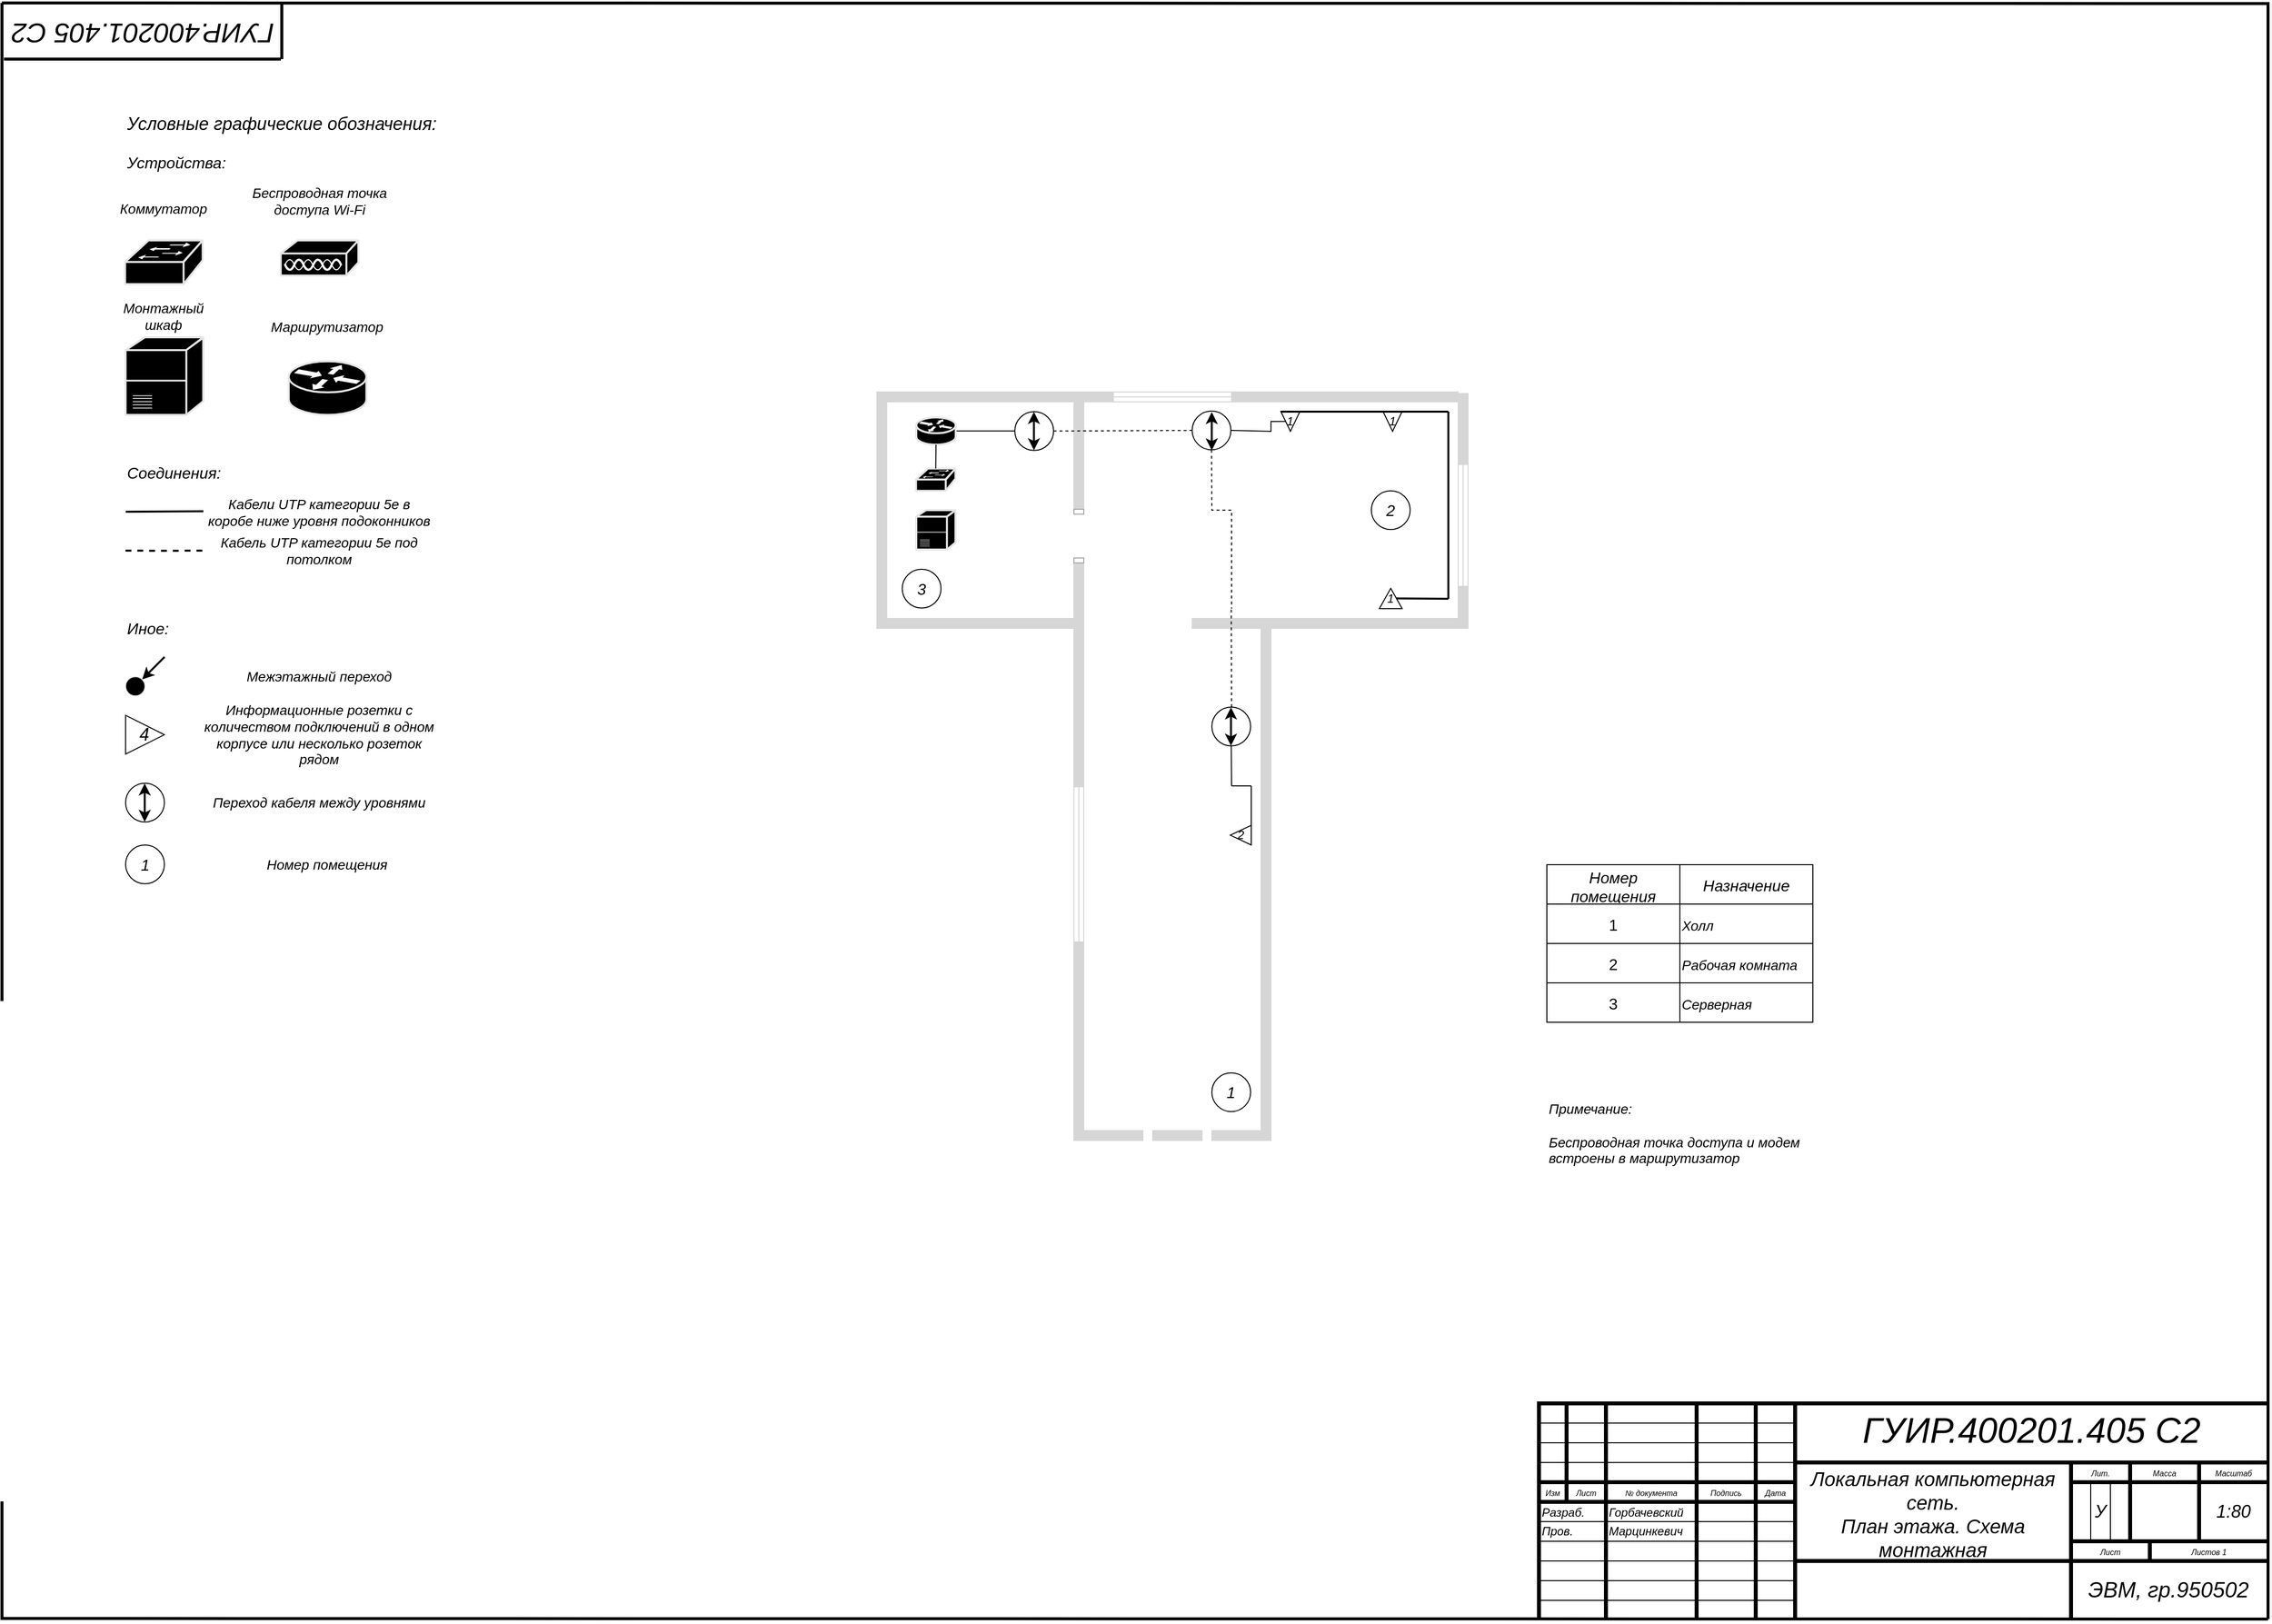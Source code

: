 <mxfile version="24.7.17">
  <diagram name="Страница — 1" id="FKGHXFyBPFxBHkA-OGjA">
    <mxGraphModel dx="1644" dy="965" grid="1" gridSize="10" guides="1" tooltips="1" connect="1" arrows="1" fold="1" page="1" pageScale="1" pageWidth="2336" pageHeight="1654" math="0" shadow="0">
      <root>
        <mxCell id="0" />
        <mxCell id="1" parent="0" />
        <mxCell id="S9lFjZ1ylYy4wfpso808-23" value="" style="shape=mxgraph.cisco.misc.access_point;html=1;pointerEvents=1;dashed=0;fillColor=#000000;strokeColor=#E6E6E6;strokeWidth=2;verticalLabelPosition=bottom;verticalAlign=top;align=center;outlineConnect=0;fillStyle=auto;fontSize=23;aspect=fixed;fontFamily=Arial;container=0;fontStyle=2" parent="1" vertex="1">
          <mxGeometry x="314.963" y="246.073" width="78.74" height="36.26" as="geometry" />
        </mxCell>
        <mxCell id="S9lFjZ1ylYy4wfpso808-24" value="" style="shape=mxgraph.cisco.switches.workgroup_switch;sketch=0;html=1;pointerEvents=1;dashed=0;fillColor=#000000;strokeColor=#E6E6E6;strokeWidth=2;verticalLabelPosition=bottom;verticalAlign=top;align=center;outlineConnect=0;fontSize=23;fillStyle=auto;aspect=fixed;fontFamily=Arial;fontStyle=2" parent="1" vertex="1">
          <mxGeometry x="156.952" y="246.073" width="78.74" height="44.44" as="geometry" />
        </mxCell>
        <mxCell id="S9lFjZ1ylYy4wfpso808-27" value="" style="shape=mxgraph.cisco.switches.class_4_5_switch;sketch=0;html=1;pointerEvents=1;dashed=0;fillColor=#000000;strokeColor=#E6E6E6;strokeWidth=2;verticalLabelPosition=bottom;verticalAlign=top;align=center;outlineConnect=0;fontSize=18;fontFamily=Arial;fontStyle=2" parent="1" vertex="1">
          <mxGeometry x="157.483" y="344.502" width="78.74" height="78.74" as="geometry" />
        </mxCell>
        <mxCell id="S9lFjZ1ylYy4wfpso808-32" value="4" style="triangle;whiteSpace=wrap;html=1;fontSize=18;rotation=0;direction=east;fontFamily=Arial;fontStyle=2" parent="1" vertex="1">
          <mxGeometry x="157.465" y="728.355" width="39.37" height="39.36" as="geometry" />
        </mxCell>
        <mxCell id="S9lFjZ1ylYy4wfpso808-45" value="" style="endArrow=classic;html=1;rounded=0;strokeWidth=2;fontSize=16;entryX=1;entryY=0;entryDx=0;entryDy=0;fontFamily=Arial;fontStyle=2" parent="1" target="S9lFjZ1ylYy4wfpso808-46" edge="1">
          <mxGeometry width="50" height="50" relative="1" as="geometry">
            <mxPoint x="197.033" y="669.083" as="sourcePoint" />
            <mxPoint x="167.033" y="699.083" as="targetPoint" />
          </mxGeometry>
        </mxCell>
        <mxCell id="S9lFjZ1ylYy4wfpso808-46" value="" style="ellipse;whiteSpace=wrap;html=1;strokeColor=#E6E6E6;fontSize=16;fillColor=#000000;fontFamily=Arial;fontStyle=2" parent="1" vertex="1">
          <mxGeometry x="157.503" y="689.083" width="19.68" height="19.59" as="geometry" />
        </mxCell>
        <mxCell id="S9lFjZ1ylYy4wfpso808-47" value="" style="endArrow=none;html=1;rounded=0;fontSize=18;strokeWidth=2;fontFamily=Arial;fontStyle=2" parent="1" edge="1">
          <mxGeometry width="50" height="50" relative="1" as="geometry">
            <mxPoint x="157.583" y="521.663" as="sourcePoint" />
            <mxPoint x="236.37" y="521.17" as="targetPoint" />
          </mxGeometry>
        </mxCell>
        <mxCell id="S9lFjZ1ylYy4wfpso808-48" value="" style="group;fontFamily=Arial;fontStyle=2" parent="1" vertex="1" connectable="0">
          <mxGeometry x="157.5" y="797.26" width="39.35" height="39.36" as="geometry" />
        </mxCell>
        <mxCell id="S9lFjZ1ylYy4wfpso808-49" value="" style="ellipse;whiteSpace=wrap;html=1;strokeColor=#000000;fontSize=16;fillColor=none;fontFamily=Arial;fontStyle=2" parent="S9lFjZ1ylYy4wfpso808-48" vertex="1">
          <mxGeometry width="39.35" height="39.36" as="geometry" />
        </mxCell>
        <mxCell id="S9lFjZ1ylYy4wfpso808-50" value="" style="endArrow=classic;startArrow=classic;html=1;rounded=0;strokeWidth=2;fontSize=16;fontFamily=Arial;fontStyle=2" parent="S9lFjZ1ylYy4wfpso808-48" edge="1">
          <mxGeometry width="50" height="50" relative="1" as="geometry">
            <mxPoint x="19.39" y="39.22" as="sourcePoint" />
            <mxPoint x="19.39" y="0.22" as="targetPoint" />
          </mxGeometry>
        </mxCell>
        <mxCell id="S9lFjZ1ylYy4wfpso808-87" value="" style="endArrow=none;dashed=1;html=1;rounded=0;fontSize=18;edgeStyle=orthogonalEdgeStyle;strokeWidth=2;fontFamily=Arial;fontStyle=2" parent="1" edge="1">
          <mxGeometry width="50" height="50" relative="1" as="geometry">
            <mxPoint x="157.37" y="561.17" as="sourcePoint" />
            <mxPoint x="236.37" y="561.17" as="targetPoint" />
            <Array as="points">
              <mxPoint x="196.37" y="561.17" />
              <mxPoint x="196.37" y="561.17" />
            </Array>
          </mxGeometry>
        </mxCell>
        <mxCell id="S9lFjZ1ylYy4wfpso808-88" value="Беспроводная точка доступа Wi-Fi" style="text;html=1;strokeColor=none;fillColor=none;align=center;verticalAlign=bottom;whiteSpace=wrap;rounded=0;dashed=1;fillStyle=auto;strokeWidth=2;fontFamily=Arial;fontSize=14;fontStyle=2;container=0;" parent="1" vertex="1">
          <mxGeometry x="275.59" y="196.22" width="157.48" height="30" as="geometry" />
        </mxCell>
        <mxCell id="S9lFjZ1ylYy4wfpso808-89" value="Коммутатор" style="text;html=1;strokeColor=none;fillColor=none;align=center;verticalAlign=bottom;whiteSpace=wrap;rounded=0;dashed=1;fillStyle=auto;strokeWidth=2;fontFamily=Arial;fontSize=14;fontStyle=2;container=0;" parent="1" vertex="1">
          <mxGeometry x="155.952" y="195.083" width="80" height="30" as="geometry" />
        </mxCell>
        <mxCell id="S9lFjZ1ylYy4wfpso808-90" value="Монтажный шкаф" style="text;html=1;strokeColor=none;fillColor=none;align=center;verticalAlign=bottom;whiteSpace=wrap;rounded=0;dashed=1;fillStyle=auto;strokeWidth=2;fontFamily=Arial;fontSize=14;fontStyle=2;container=0;" parent="1" vertex="1">
          <mxGeometry x="155.955" y="313.185" width="80" height="30" as="geometry" />
        </mxCell>
        <mxCell id="S9lFjZ1ylYy4wfpso808-91" value="Межэтажный переход" style="text;html=1;strokeColor=none;fillColor=none;align=center;verticalAlign=middle;whiteSpace=wrap;rounded=0;dashed=1;fillStyle=auto;strokeWidth=2;fontFamily=Arial;fontSize=14;fontStyle=2;container=0;" parent="1" vertex="1">
          <mxGeometry x="236.22" y="669.3" width="236.22" height="39.37" as="geometry" />
        </mxCell>
        <mxCell id="S9lFjZ1ylYy4wfpso808-92" value="Информационные розетки с количеством подключений в одном корпусе или несколько розеток рядом" style="text;html=1;strokeColor=none;fillColor=none;align=center;verticalAlign=middle;whiteSpace=wrap;rounded=0;dashed=1;fillStyle=auto;strokeWidth=2;fontFamily=Arial;fontSize=14;fontStyle=2;container=0;" parent="1" vertex="1">
          <mxGeometry x="236.22" y="728.35" width="236.22" height="39.37" as="geometry" />
        </mxCell>
        <mxCell id="S9lFjZ1ylYy4wfpso808-94" value="Кабели UTP категории 5e в &lt;br&gt;коробе ниже уровня подоконников" style="text;html=1;strokeColor=none;fillColor=none;align=center;verticalAlign=middle;whiteSpace=wrap;rounded=0;dashed=1;fillStyle=auto;strokeWidth=2;fontFamily=Arial;fontSize=14;fontStyle=2;container=0;" parent="1" vertex="1">
          <mxGeometry x="236.222" y="501.972" width="236.22" height="39.37" as="geometry" />
        </mxCell>
        <mxCell id="S9lFjZ1ylYy4wfpso808-95" value="Кабель UTP категории 5е под потолком" style="text;html=1;strokeColor=none;fillColor=none;align=center;verticalAlign=middle;whiteSpace=wrap;rounded=0;dashed=1;fillStyle=auto;strokeWidth=2;fontFamily=Arial;fontSize=14;fontStyle=2;container=0;" parent="1" vertex="1">
          <mxGeometry x="236.225" y="541.345" width="236.22" height="39.37" as="geometry" />
        </mxCell>
        <mxCell id="S9lFjZ1ylYy4wfpso808-96" value="Переход кабеля между уровнями" style="text;html=1;strokeColor=none;fillColor=none;align=center;verticalAlign=middle;whiteSpace=wrap;rounded=0;dashed=1;fillStyle=auto;strokeWidth=2;fontFamily=Arial;fontSize=14;fontStyle=2;container=0;" parent="1" vertex="1">
          <mxGeometry x="236.222" y="797.243" width="236.22" height="39.37" as="geometry" />
        </mxCell>
        <mxCell id="S9lFjZ1ylYy4wfpso808-97" value="Условные графические обозначения:" style="text;html=1;strokeColor=none;fillColor=none;align=left;verticalAlign=middle;whiteSpace=wrap;rounded=0;dashed=1;fillStyle=auto;strokeWidth=2;fontFamily=Arial;fontSize=18;fontStyle=2;container=0;" parent="1" vertex="1">
          <mxGeometry x="157.48" y="109.08" width="410" height="38.57" as="geometry" />
        </mxCell>
        <mxCell id="S9lFjZ1ylYy4wfpso808-99" value="&lt;font style=&quot;font-size: 16px;&quot;&gt;Устройства:&lt;/font&gt;" style="text;html=1;strokeColor=none;fillColor=none;align=left;verticalAlign=middle;whiteSpace=wrap;rounded=0;dashed=1;fillStyle=auto;strokeWidth=2;fontFamily=Arial;fontSize=16;fontStyle=2;container=0;" parent="1" vertex="1">
          <mxGeometry x="157.48" y="147.65" width="410" height="39.37" as="geometry" />
        </mxCell>
        <mxCell id="S9lFjZ1ylYy4wfpso808-100" value="&lt;font style=&quot;font-size: 16px;&quot;&gt;Иное:&lt;/font&gt;" style="text;html=1;strokeColor=none;fillColor=none;align=left;verticalAlign=middle;whiteSpace=wrap;rounded=0;dashed=1;fillStyle=auto;strokeWidth=2;fontFamily=Arial;fontSize=16;fontStyle=2;container=0;" parent="1" vertex="1">
          <mxGeometry x="157.48" y="620.07" width="410" height="39.39" as="geometry" />
        </mxCell>
        <mxCell id="S9lFjZ1ylYy4wfpso808-101" value="&lt;font style=&quot;font-size: 16px;&quot;&gt;Соединения:&lt;/font&gt;" style="text;html=1;strokeColor=none;fillColor=none;align=left;verticalAlign=middle;whiteSpace=wrap;rounded=0;dashed=1;fillStyle=auto;strokeWidth=2;fontFamily=Arial;fontSize=16;fontStyle=2;container=0;" parent="1" vertex="1">
          <mxGeometry x="157.48" y="462.59" width="410" height="39.39" as="geometry" />
        </mxCell>
        <mxCell id="S9lFjZ1ylYy4wfpso808-103" value="&lt;font style=&quot;font-size: 18px;&quot;&gt;У&lt;/font&gt;" style="verticalAlign=middle;align=center;vsdxID=233;fillColor=none;gradientColor=none;shape=stencil(nZBLDoAgDERP0z3SIyjew0SURgSD+Lu9kMZoXLhwN9O+tukAlrNpJg1SzDH4QW/URgNYgZTkjA4UkwJUgGXng+6DX1zLfmoymdXo17xh5zmRJ6Q42BWCfc2oJfdAr+Yv+AP9Cb7OJ3H/2JG1HNGz/84klThPVCc=);strokeColor=none;spacingTop=-1;spacingBottom=-1;spacingLeft=-1;spacingRight=-1;labelBackgroundColor=none;rounded=0;html=1;whiteSpace=wrap;fontFamily=Arial;fontStyle=2" parent="1" vertex="1">
          <mxGeometry x="2131.885" y="1507" width="59.842" height="59.449" as="geometry" />
        </mxCell>
        <mxCell id="S9lFjZ1ylYy4wfpso808-104" value="&lt;p style=&quot;margin: 0px ; text-indent: 0px ; direction: rtl ; font-size: 30px&quot;&gt;&lt;font style=&quot;font-size: 30px; direction: ltr; letter-spacing: 0px; line-height: 120%; opacity: 1;&quot;&gt;&lt;span style=&quot;font-size: 30px&quot;&gt;&lt;br style=&quot;font-size: 30px&quot;&gt;&lt;/span&gt;&lt;/font&gt;&lt;/p&gt;" style="verticalAlign=middle;align=center;vsdxID=275;rotation=180;fillColor=none;gradientColor=none;shape=stencil(nZBLDoAgDERP0z3SIyjew0SURgSD+Lu9kMZoXLhwN9O+tukAlrNpJg1SzDH4QW/URgNYgZTkjA4UkwJUgGXng+6DX1zLfmoymdXo17xh5zmRJ6Q42BWCfc2oJfdAr+Yv+AP9Cb7OJ3H/2JG1HNGz/84klThPVCc=);strokeColor=none;spacingTop=-1;spacingBottom=-1;spacingLeft=-1;spacingRight=-1;labelBackgroundColor=none;rounded=0;html=1;whiteSpace=wrap;fontSize=30;fontFamily=Arial;fontStyle=2" parent="1" vertex="1">
          <mxGeometry x="75.88" y="30.2" width="308" height="16" as="geometry" />
        </mxCell>
        <mxCell id="S9lFjZ1ylYy4wfpso808-105" style="vsdxID=204;edgeStyle=none;startArrow=none;endArrow=none;startSize=5;endSize=5;strokeWidth=3;strokeColor=#000000;spacingTop=0;spacingBottom=0;spacingLeft=0;spacingRight=0;verticalAlign=middle;html=1;labelBackgroundColor=#ffffff;rounded=0;fontFamily=Arial;fontStyle=2;align=center;" parent="1" edge="1">
          <mxGeometry relative="1" as="geometry">
            <mxPoint as="offset" />
            <Array as="points">
              <mxPoint x="32" y="1645.4" />
            </Array>
            <mxPoint x="32" y="5" as="sourcePoint" />
            <mxPoint x="2332" y="1646" as="targetPoint" />
          </mxGeometry>
        </mxCell>
        <mxCell id="S9lFjZ1ylYy4wfpso808-106" style="vsdxID=205;edgeStyle=none;startArrow=none;endArrow=none;startSize=5;endSize=5;strokeWidth=3;strokeColor=#000000;spacingTop=0;spacingBottom=0;spacingLeft=0;spacingRight=0;verticalAlign=middle;html=1;labelBackgroundColor=#ffffff;rounded=0;fontFamily=Arial;fontStyle=2;align=center;" parent="1" edge="1">
          <mxGeometry relative="1" as="geometry">
            <mxPoint x="-1" as="offset" />
            <Array as="points">
              <mxPoint x="2332" y="5.6" />
            </Array>
            <mxPoint x="2332" y="1646" as="sourcePoint" />
            <mxPoint x="32" y="5" as="targetPoint" />
          </mxGeometry>
        </mxCell>
        <mxCell id="S9lFjZ1ylYy4wfpso808-107" style="vsdxID=365;edgeStyle=none;startArrow=none;endArrow=none;startSize=5;endSize=5;strokeWidth=3;strokeColor=#000000;spacingTop=-1;spacingBottom=-1;spacingLeft=-1;spacingRight=-1;verticalAlign=middle;html=1;labelBackgroundColor=#ffffff;rounded=0;fontFamily=Arial;fontStyle=2;align=center;" parent="1" edge="1">
          <mxGeometry relative="1" as="geometry">
            <Array as="points" />
            <mxPoint x="315" y="62" as="sourcePoint" />
            <mxPoint x="34" y="62" as="targetPoint" />
          </mxGeometry>
        </mxCell>
        <mxCell id="S9lFjZ1ylYy4wfpso808-108" value="&lt;div style=&quot;&quot;&gt;&lt;p style=&quot;margin: 0px; text-indent: 0px; direction: ltr;&quot;&gt;&lt;font style=&quot;color: rgb(0, 0, 0); direction: ltr; letter-spacing: 0px; line-height: 120%; opacity: 1;&quot;&gt;&lt;font style=&quot;font-size: 28px;&quot;&gt;ГУИР.400201.405 С2&lt;/font&gt;&lt;span style=&quot;font-size: 25.4px;&quot;&gt;&lt;br&gt;&lt;/span&gt;&lt;/font&gt;&lt;/p&gt;&lt;/div&gt;" style="verticalAlign=middle;align=center;vsdxID=366;rotation=180;fillColor=none;gradientColor=none;shape=stencil(nZBLDoAgDERP0z3SIyjew0SURgSD+Lu9kMZoXLhwN9O+tukAlrNpJg1SzDH4QW/URgNYgZTkjA4UkwJUgGXng+6DX1zLfmoymdXo17xh5zmRJ6Q42BWCfc2oJfdAr+Yv+AP9Cb7OJ3H/2JG1HNGz/84klThPVCc=);strokeColor=none;spacingTop=-1;spacingBottom=-1;spacingLeft=-1;spacingRight=-1;points=[];labelBackgroundColor=none;rounded=0;html=1;whiteSpace=wrap;fontFamily=Arial;fontStyle=2" parent="1" vertex="1">
          <mxGeometry x="35" y="3" width="279.921" height="60" as="geometry" />
        </mxCell>
        <mxCell id="S9lFjZ1ylYy4wfpso808-109" style="vsdxID=367;edgeStyle=none;startArrow=none;endArrow=none;startSize=5;endSize=5;strokeWidth=3;strokeColor=#000000;spacingTop=-1;spacingBottom=-1;spacingLeft=-1;spacingRight=-1;verticalAlign=middle;html=1;labelBackgroundColor=#ffffff;rounded=0;fontFamily=Arial;fontStyle=2;align=center;" parent="1" edge="1">
          <mxGeometry relative="1" as="geometry">
            <Array as="points" />
            <mxPoint x="316" y="5" as="sourcePoint" />
            <mxPoint x="316" y="62" as="targetPoint" />
          </mxGeometry>
        </mxCell>
        <mxCell id="S9lFjZ1ylYy4wfpso808-110" style="vsdxID=3;fillColor=#FFFFFF;gradientColor=none;shape=stencil(nY9LDoAgDERP0z3SI/i5BwkoRAUC+Lu9kGo0Lt3NtK/tFLCOWngFnMUU3Kg2I5MGbIBzY7UKJmUF2ALWvQtqCG6xkrwXhSxqdmvZsNNcxViZ4ewgT64jdDL2hf4E7wsXmsWThd549765c4l+xvYE);strokeColor=#000000;strokeWidth=4;spacingTop=-1;spacingBottom=-1;spacingLeft=-1;spacingRight=-1;labelBackgroundColor=#ffffff;rounded=0;html=1;whiteSpace=wrap;fontFamily=Arial;fontStyle=2;align=center;" parent="1" vertex="1">
          <mxGeometry x="1592" y="1427" width="740" height="220" as="geometry" />
        </mxCell>
        <mxCell id="S9lFjZ1ylYy4wfpso808-111" style="vsdxID=28;edgeStyle=none;startArrow=none;endArrow=none;startSize=5;endSize=5;strokeWidth=4;strokeColor=#000000;spacingTop=-1;spacingBottom=-1;spacingLeft=-1;spacingRight=-1;verticalAlign=middle;html=1;labelBackgroundColor=#ffffff;rounded=0;fontFamily=Arial;fontStyle=2;align=center;" parent="1" edge="1">
          <mxGeometry relative="1" as="geometry">
            <Array as="points" />
            <mxPoint x="1620" y="1427.0" as="sourcePoint" />
            <mxPoint x="1620" y="1527.0" as="targetPoint" />
          </mxGeometry>
        </mxCell>
        <mxCell id="S9lFjZ1ylYy4wfpso808-112" style="vsdxID=27;edgeStyle=none;startArrow=none;endArrow=none;startSize=5;endSize=5;strokeColor=#000000;spacingTop=-1;spacingBottom=-1;spacingLeft=-1;spacingRight=-1;verticalAlign=middle;html=1;labelBackgroundColor=#ffffff;rounded=0;fontFamily=Arial;fontStyle=2;align=center;" parent="1" edge="1">
          <mxGeometry relative="1" as="geometry">
            <mxPoint as="offset" />
            <Array as="points" />
            <mxPoint x="1592" y="1627.0" as="sourcePoint" />
            <mxPoint x="1852" y="1627.0" as="targetPoint" />
          </mxGeometry>
        </mxCell>
        <mxCell id="S9lFjZ1ylYy4wfpso808-113" style="vsdxID=26;edgeStyle=none;startArrow=none;endArrow=none;startSize=5;endSize=5;strokeColor=#000000;spacingTop=-1;spacingBottom=-1;spacingLeft=-1;spacingRight=-1;verticalAlign=middle;html=1;labelBackgroundColor=#ffffff;rounded=0;fontFamily=Arial;fontStyle=2;align=center;" parent="1" edge="1">
          <mxGeometry relative="1" as="geometry">
            <mxPoint as="offset" />
            <Array as="points" />
            <mxPoint x="1592" y="1607.0" as="sourcePoint" />
            <mxPoint x="1852" y="1607.0" as="targetPoint" />
          </mxGeometry>
        </mxCell>
        <mxCell id="S9lFjZ1ylYy4wfpso808-114" style="vsdxID=25;edgeStyle=none;startArrow=none;endArrow=none;startSize=5;endSize=5;strokeColor=#000000;spacingTop=-1;spacingBottom=-1;spacingLeft=-1;spacingRight=-1;verticalAlign=middle;html=1;labelBackgroundColor=#ffffff;rounded=0;fontFamily=Arial;fontStyle=2;align=center;" parent="1" edge="1">
          <mxGeometry relative="1" as="geometry">
            <mxPoint as="offset" />
            <Array as="points" />
            <mxPoint x="1592" y="1587.0" as="sourcePoint" />
            <mxPoint x="1852" y="1587.0" as="targetPoint" />
          </mxGeometry>
        </mxCell>
        <mxCell id="S9lFjZ1ylYy4wfpso808-115" style="vsdxID=24;edgeStyle=none;startArrow=none;endArrow=none;startSize=5;endSize=5;strokeColor=#000000;spacingTop=-1;spacingBottom=-1;spacingLeft=-1;spacingRight=-1;verticalAlign=middle;html=1;labelBackgroundColor=#ffffff;rounded=0;fontFamily=Arial;fontStyle=2;align=center;" parent="1" edge="1">
          <mxGeometry relative="1" as="geometry">
            <mxPoint as="offset" />
            <Array as="points" />
            <mxPoint x="1592" y="1567.0" as="sourcePoint" />
            <mxPoint x="1852" y="1567.0" as="targetPoint" />
          </mxGeometry>
        </mxCell>
        <mxCell id="S9lFjZ1ylYy4wfpso808-116" style="vsdxID=23;edgeStyle=none;startArrow=none;endArrow=none;startSize=5;endSize=5;strokeColor=#000000;spacingTop=-1;spacingBottom=-1;spacingLeft=-1;spacingRight=-1;verticalAlign=middle;html=1;labelBackgroundColor=#ffffff;rounded=0;fontFamily=Arial;fontStyle=2;align=center;" parent="1" edge="1">
          <mxGeometry relative="1" as="geometry">
            <mxPoint as="offset" />
            <Array as="points" />
            <mxPoint x="1592" y="1547.0" as="sourcePoint" />
            <mxPoint x="1852" y="1547.0" as="targetPoint" />
          </mxGeometry>
        </mxCell>
        <mxCell id="S9lFjZ1ylYy4wfpso808-117" style="vsdxID=22;edgeStyle=none;startArrow=none;endArrow=none;startSize=5;endSize=5;strokeWidth=4;strokeColor=#000000;spacingTop=-1;spacingBottom=-1;spacingLeft=-1;spacingRight=-1;verticalAlign=middle;html=1;labelBackgroundColor=#ffffff;rounded=0;fontFamily=Arial;fontStyle=2;align=center;" parent="1" edge="1">
          <mxGeometry relative="1" as="geometry">
            <mxPoint as="offset" />
            <Array as="points" />
            <mxPoint x="1592" y="1527.0" as="sourcePoint" />
            <mxPoint x="1852" y="1527.0" as="targetPoint" />
          </mxGeometry>
        </mxCell>
        <mxCell id="S9lFjZ1ylYy4wfpso808-118" style="vsdxID=21;edgeStyle=none;startArrow=none;endArrow=none;startSize=5;endSize=5;strokeWidth=4;strokeColor=#000000;spacingTop=-1;spacingBottom=-1;spacingLeft=-1;spacingRight=-1;verticalAlign=middle;html=1;labelBackgroundColor=#ffffff;rounded=0;fontFamily=Arial;fontStyle=2;align=center;" parent="1" edge="1">
          <mxGeometry relative="1" as="geometry">
            <mxPoint as="offset" />
            <Array as="points" />
            <mxPoint x="1592" y="1507.0" as="sourcePoint" />
            <mxPoint x="1852" y="1507.0" as="targetPoint" />
          </mxGeometry>
        </mxCell>
        <mxCell id="S9lFjZ1ylYy4wfpso808-119" style="vsdxID=20;edgeStyle=none;startArrow=none;endArrow=none;startSize=5;endSize=5;strokeColor=#000000;spacingTop=-1;spacingBottom=-1;spacingLeft=-1;spacingRight=-1;verticalAlign=middle;html=1;labelBackgroundColor=#ffffff;rounded=0;fontFamily=Arial;fontStyle=2;align=center;" parent="1" edge="1">
          <mxGeometry relative="1" as="geometry">
            <mxPoint as="offset" />
            <Array as="points" />
            <mxPoint x="1592" y="1487.0" as="sourcePoint" />
            <mxPoint x="1852" y="1487.0" as="targetPoint" />
          </mxGeometry>
        </mxCell>
        <mxCell id="S9lFjZ1ylYy4wfpso808-120" style="vsdxID=19;edgeStyle=none;startArrow=none;endArrow=none;startSize=5;endSize=5;strokeColor=#000000;spacingTop=-1;spacingBottom=-1;spacingLeft=-1;spacingRight=-1;verticalAlign=middle;html=1;labelBackgroundColor=#ffffff;rounded=0;fontFamily=Arial;fontStyle=2;align=center;" parent="1" edge="1">
          <mxGeometry relative="1" as="geometry">
            <mxPoint as="offset" />
            <Array as="points" />
            <mxPoint x="1592" y="1467.0" as="sourcePoint" />
            <mxPoint x="1852" y="1467.0" as="targetPoint" />
          </mxGeometry>
        </mxCell>
        <mxCell id="S9lFjZ1ylYy4wfpso808-121" style="vsdxID=18;edgeStyle=none;startArrow=none;endArrow=none;startSize=5;endSize=5;strokeColor=#000000;spacingTop=-1;spacingBottom=-1;spacingLeft=-1;spacingRight=-1;verticalAlign=middle;html=1;labelBackgroundColor=#ffffff;rounded=0;fontFamily=Arial;fontStyle=2;align=center;" parent="1" edge="1">
          <mxGeometry relative="1" as="geometry">
            <mxPoint as="offset" />
            <Array as="points" />
            <mxPoint x="1592" y="1447.0" as="sourcePoint" />
            <mxPoint x="1852" y="1447.0" as="targetPoint" />
          </mxGeometry>
        </mxCell>
        <mxCell id="S9lFjZ1ylYy4wfpso808-122" style="vsdxID=17;edgeStyle=none;startArrow=none;endArrow=none;startSize=5;endSize=5;strokeWidth=4;strokeColor=#000000;spacingTop=-1;spacingBottom=-1;spacingLeft=-1;spacingRight=-1;verticalAlign=middle;html=1;labelBackgroundColor=#ffffff;rounded=0;fontFamily=Arial;fontStyle=2;align=center;" parent="1" edge="1">
          <mxGeometry relative="1" as="geometry">
            <Array as="points" />
            <mxPoint x="1660" y="1427.0" as="sourcePoint" />
            <mxPoint x="1660" y="1647.0" as="targetPoint" />
          </mxGeometry>
        </mxCell>
        <mxCell id="S9lFjZ1ylYy4wfpso808-123" style="vsdxID=16;edgeStyle=none;startArrow=none;endArrow=none;startSize=5;endSize=5;strokeWidth=4;strokeColor=#000000;spacingTop=-1;spacingBottom=-1;spacingLeft=-1;spacingRight=-1;verticalAlign=middle;html=1;labelBackgroundColor=#ffffff;rounded=0;fontFamily=Arial;fontStyle=2;align=center;" parent="1" edge="1">
          <mxGeometry relative="1" as="geometry">
            <Array as="points" />
            <mxPoint x="1752" y="1427.0" as="sourcePoint" />
            <mxPoint x="1752" y="1647.0" as="targetPoint" />
          </mxGeometry>
        </mxCell>
        <mxCell id="S9lFjZ1ylYy4wfpso808-124" style="vsdxID=15;edgeStyle=none;startArrow=none;endArrow=none;startSize=5;endSize=5;strokeWidth=4;strokeColor=#000000;spacingTop=-1;spacingBottom=-1;spacingLeft=-1;spacingRight=-1;verticalAlign=middle;html=1;labelBackgroundColor=#ffffff;rounded=0;fontFamily=Arial;fontStyle=2;align=center;" parent="1" edge="1">
          <mxGeometry relative="1" as="geometry">
            <Array as="points" />
            <mxPoint x="1812" y="1427.0" as="sourcePoint" />
            <mxPoint x="1812" y="1647.0" as="targetPoint" />
          </mxGeometry>
        </mxCell>
        <mxCell id="S9lFjZ1ylYy4wfpso808-125" style="vsdxID=14;edgeStyle=none;startArrow=none;endArrow=none;startSize=5;endSize=5;strokeWidth=4;strokeColor=#000000;spacingTop=-1;spacingBottom=-1;spacingLeft=-1;spacingRight=-1;verticalAlign=middle;html=1;labelBackgroundColor=#ffffff;rounded=0;fontFamily=Arial;fontStyle=2;align=center;" parent="1" edge="1">
          <mxGeometry relative="1" as="geometry">
            <Array as="points" />
            <mxPoint x="2262" y="1487.0" as="sourcePoint" />
            <mxPoint x="2262" y="1567.0" as="targetPoint" />
          </mxGeometry>
        </mxCell>
        <mxCell id="S9lFjZ1ylYy4wfpso808-126" style="vsdxID=11;edgeStyle=none;startArrow=none;endArrow=none;startSize=5;endSize=5;strokeWidth=4;strokeColor=#000000;spacingTop=-1;spacingBottom=-1;spacingLeft=-1;spacingRight=-1;verticalAlign=middle;html=1;labelBackgroundColor=#ffffff;rounded=0;fontFamily=Arial;fontStyle=2;align=center;" parent="1" edge="1">
          <mxGeometry relative="1" as="geometry">
            <Array as="points" />
            <mxPoint x="2212" y="1567.0" as="sourcePoint" />
            <mxPoint x="2212" y="1587.0" as="targetPoint" />
          </mxGeometry>
        </mxCell>
        <mxCell id="S9lFjZ1ylYy4wfpso808-127" style="vsdxID=10;edgeStyle=none;startArrow=none;endArrow=none;startSize=5;endSize=5;strokeWidth=4;strokeColor=#000000;spacingTop=-1;spacingBottom=-1;spacingLeft=-1;spacingRight=-1;verticalAlign=middle;html=1;labelBackgroundColor=#ffffff;rounded=0;fontFamily=Arial;fontStyle=2;align=center;" parent="1" edge="1">
          <mxGeometry relative="1" as="geometry">
            <Array as="points" />
            <mxPoint x="2192" y="1487.0" as="sourcePoint" />
            <mxPoint x="2192" y="1567.0" as="targetPoint" />
          </mxGeometry>
        </mxCell>
        <mxCell id="S9lFjZ1ylYy4wfpso808-128" style="vsdxID=388;edgeStyle=none;startArrow=none;endArrow=none;startSize=5;endSize=5;strokeColor=#000000;spacingTop=-1;spacingBottom=-1;spacingLeft=-1;spacingRight=-1;verticalAlign=middle;html=1;labelBackgroundColor=#ffffff;rounded=0;fontFamily=Arial;fontStyle=2;align=center;" parent="1" edge="1">
          <mxGeometry relative="1" as="geometry">
            <Array as="points" />
            <mxPoint x="2172" y="1505.0" as="sourcePoint" />
            <mxPoint x="2172" y="1567.0" as="targetPoint" />
          </mxGeometry>
        </mxCell>
        <mxCell id="S9lFjZ1ylYy4wfpso808-129" style="vsdxID=387;edgeStyle=none;startArrow=none;endArrow=none;startSize=5;endSize=5;strokeColor=#000000;spacingTop=-1;spacingBottom=-1;spacingLeft=-1;spacingRight=-1;verticalAlign=middle;html=1;labelBackgroundColor=#ffffff;rounded=0;fontFamily=Arial;fontStyle=2;align=center;" parent="1" edge="1">
          <mxGeometry relative="1" as="geometry">
            <Array as="points" />
            <mxPoint x="2152" y="1505.0" as="sourcePoint" />
            <mxPoint x="2152" y="1567.0" as="targetPoint" />
          </mxGeometry>
        </mxCell>
        <mxCell id="S9lFjZ1ylYy4wfpso808-130" style="vsdxID=9;edgeStyle=none;startArrow=none;endArrow=none;startSize=5;endSize=5;strokeWidth=4;strokeColor=#000000;spacingTop=-1;spacingBottom=-1;spacingLeft=-1;spacingRight=-1;verticalAlign=middle;html=1;labelBackgroundColor=#ffffff;rounded=0;fontFamily=Arial;fontStyle=2;align=center;" parent="1" edge="1">
          <mxGeometry relative="1" as="geometry">
            <mxPoint as="offset" />
            <Array as="points" />
            <mxPoint x="2132" y="1567.0" as="sourcePoint" />
            <mxPoint x="2332" y="1567.0" as="targetPoint" />
          </mxGeometry>
        </mxCell>
        <mxCell id="S9lFjZ1ylYy4wfpso808-131" style="vsdxID=8;edgeStyle=none;startArrow=none;endArrow=none;startSize=5;endSize=5;strokeWidth=4;strokeColor=#000000;spacingTop=-1;spacingBottom=-1;spacingLeft=-1;spacingRight=-1;verticalAlign=middle;html=1;labelBackgroundColor=#ffffff;rounded=0;fontFamily=Arial;fontStyle=2;align=center;" parent="1" edge="1">
          <mxGeometry relative="1" as="geometry">
            <mxPoint as="offset" />
            <Array as="points" />
            <mxPoint x="2132" y="1507.0" as="sourcePoint" />
            <mxPoint x="2332" y="1507.0" as="targetPoint" />
          </mxGeometry>
        </mxCell>
        <mxCell id="S9lFjZ1ylYy4wfpso808-132" style="vsdxID=7;edgeStyle=none;startArrow=none;endArrow=none;startSize=5;endSize=5;strokeWidth=4;strokeColor=#000000;spacingTop=-1;spacingBottom=-1;spacingLeft=-1;spacingRight=-1;verticalAlign=middle;html=1;labelBackgroundColor=#ffffff;rounded=0;fontFamily=Arial;fontStyle=2;align=center;" parent="1" edge="1">
          <mxGeometry relative="1" as="geometry">
            <Array as="points" />
            <mxPoint x="2132" y="1487.0" as="sourcePoint" />
            <mxPoint x="2132" y="1647.0" as="targetPoint" />
          </mxGeometry>
        </mxCell>
        <mxCell id="S9lFjZ1ylYy4wfpso808-133" style="vsdxID=6;edgeStyle=none;startArrow=none;endArrow=none;startSize=5;endSize=5;strokeWidth=4;strokeColor=#000000;spacingTop=-1;spacingBottom=-1;spacingLeft=-1;spacingRight=-1;verticalAlign=middle;html=1;labelBackgroundColor=#ffffff;rounded=0;fontFamily=Arial;fontStyle=2;align=center;" parent="1" edge="1">
          <mxGeometry relative="1" as="geometry">
            <Array as="points" />
            <mxPoint x="2332" y="1587.0" as="sourcePoint" />
            <mxPoint x="1852" y="1587.0" as="targetPoint" />
          </mxGeometry>
        </mxCell>
        <mxCell id="S9lFjZ1ylYy4wfpso808-134" style="vsdxID=4;edgeStyle=none;startArrow=none;endArrow=none;startSize=5;endSize=5;strokeWidth=4;strokeColor=#000000;spacingTop=-1;spacingBottom=-1;spacingLeft=-1;spacingRight=-1;verticalAlign=middle;html=1;labelBackgroundColor=#ffffff;rounded=0;fontFamily=Arial;fontStyle=2;align=center;" parent="1" edge="1">
          <mxGeometry relative="1" as="geometry">
            <Array as="points" />
            <mxPoint x="1852" y="1427.0" as="sourcePoint" />
            <mxPoint x="1852" y="1647.0" as="targetPoint" />
          </mxGeometry>
        </mxCell>
        <mxCell id="S9lFjZ1ylYy4wfpso808-135" style="vsdxID=5;edgeStyle=none;startArrow=none;endArrow=none;startSize=5;endSize=5;strokeWidth=4;strokeColor=#000000;spacingTop=-1;spacingBottom=-1;spacingLeft=-1;spacingRight=-1;verticalAlign=middle;html=1;labelBackgroundColor=#ffffff;rounded=0;fontFamily=Arial;fontStyle=2;align=center;" parent="1" edge="1">
          <mxGeometry relative="1" as="geometry">
            <Array as="points" />
            <mxPoint x="2332" y="1487.0" as="sourcePoint" />
            <mxPoint x="1852" y="1487.0" as="targetPoint" />
          </mxGeometry>
        </mxCell>
        <mxCell id="S9lFjZ1ylYy4wfpso808-136" value="&lt;font style=&quot;font-size: 8px; direction: ltr; letter-spacing: 0px; line-height: 120%; opacity: 1;&quot;&gt;&lt;span&gt;Изм&lt;br&gt;&lt;/span&gt;&lt;/font&gt;" style="verticalAlign=middle;align=center;vsdxID=29;fillColor=none;gradientColor=none;shape=stencil(nZBLDoAgDERP0z3SIyjew0SURgSD+Lu9kMZoXLhwN9O+tukAlrNpJg1SzDH4QW/URgNYgZTkjA4UkwJUgGXng+6DX1zLfmoymdXo17xh5zmRJ6Q42BWCfc2oJfdAr+Yv+AP9Cb7OJ3H/2JG1HNGz/84klThPVCc=);strokeColor=none;strokeWidth=4;spacingTop=-1;spacingBottom=-1;spacingLeft=-1;spacingRight=-1;labelBackgroundColor=none;rounded=0;html=1;whiteSpace=wrap;fontFamily=Arial;fontStyle=2" parent="1" vertex="1">
          <mxGeometry x="1594" y="1509" width="24" height="16" as="geometry" />
        </mxCell>
        <mxCell id="S9lFjZ1ylYy4wfpso808-137" value="&lt;font style=&quot;font-size: 8px; direction: ltr; letter-spacing: 0px; line-height: 120%; opacity: 1;&quot;&gt;&lt;span&gt;Лист&lt;br&gt;&lt;/span&gt;&lt;/font&gt;" style="verticalAlign=middle;align=center;vsdxID=30;fillColor=none;gradientColor=none;shape=stencil(nZBLDoAgDERP0z3SIyjew0SURgSD+Lu9kMZoXLhwN9O+tukAlrNpJg1SzDH4QW/URgNYgZTkjA4UkwJUgGXng+6DX1zLfmoymdXo17xh5zmRJ6Q42BWCfc2oJfdAr+Yv+AP9Cb7OJ3H/2JG1HNGz/84klThPVCc=);strokeColor=none;strokeWidth=4;spacingTop=-1;spacingBottom=-1;spacingLeft=-1;spacingRight=-1;labelBackgroundColor=none;rounded=0;html=1;whiteSpace=wrap;fontFamily=Arial;fontStyle=2" parent="1" vertex="1">
          <mxGeometry x="1622" y="1509" width="36" height="16" as="geometry" />
        </mxCell>
        <mxCell id="S9lFjZ1ylYy4wfpso808-138" value="&lt;font style=&quot;font-size: 8px; direction: ltr; letter-spacing: 0px; line-height: 120%; opacity: 1;&quot;&gt;&lt;span&gt;№ документа&lt;br&gt;&lt;/span&gt;&lt;/font&gt;" style="verticalAlign=middle;align=center;vsdxID=31;fillColor=none;gradientColor=none;shape=stencil(nZBLDoAgDERP0z3SIyjew0SURgSD+Lu9kMZoXLhwN9O+tukAlrNpJg1SzDH4QW/URgNYgZTkjA4UkwJUgGXng+6DX1zLfmoymdXo17xh5zmRJ6Q42BWCfc2oJfdAr+Yv+AP9Cb7OJ3H/2JG1HNGz/84klThPVCc=);strokeColor=none;strokeWidth=4;spacingTop=-1;spacingBottom=-1;spacingLeft=-1;spacingRight=-1;labelBackgroundColor=none;rounded=0;html=1;whiteSpace=wrap;fontFamily=Arial;fontStyle=2" parent="1" vertex="1">
          <mxGeometry x="1662" y="1509" width="88" height="16" as="geometry" />
        </mxCell>
        <mxCell id="S9lFjZ1ylYy4wfpso808-139" value="&lt;font style=&quot;font-size: 8px; direction: ltr; letter-spacing: 0px; line-height: 120%; opacity: 1;&quot;&gt;&lt;span&gt;Подпись&lt;br&gt;&lt;/span&gt;&lt;/font&gt;" style="verticalAlign=middle;align=center;vsdxID=32;fillColor=none;gradientColor=none;shape=stencil(nZBLDoAgDERP0z3SIyjew0SURgSD+Lu9kMZoXLhwN9O+tukAlrNpJg1SzDH4QW/URgNYgZTkjA4UkwJUgGXng+6DX1zLfmoymdXo17xh5zmRJ6Q42BWCfc2oJfdAr+Yv+AP9Cb7OJ3H/2JG1HNGz/84klThPVCc=);strokeColor=none;strokeWidth=4;spacingTop=-1;spacingBottom=-1;spacingLeft=-1;spacingRight=-1;labelBackgroundColor=none;rounded=0;html=1;whiteSpace=wrap;fontFamily=Arial;fontStyle=2" parent="1" vertex="1">
          <mxGeometry x="1754" y="1509" width="56" height="16" as="geometry" />
        </mxCell>
        <mxCell id="S9lFjZ1ylYy4wfpso808-140" value="&lt;font style=&quot;font-size: 8px; direction: ltr; letter-spacing: 0px; line-height: 120%; opacity: 1;&quot;&gt;&lt;span&gt;Дата&lt;br&gt;&lt;/span&gt;&lt;/font&gt;" style="verticalAlign=middle;align=center;vsdxID=33;fillColor=none;gradientColor=none;shape=stencil(nZBLDoAgDERP0z3SIyjew0SURgSD+Lu9kMZoXLhwN9O+tukAlrNpJg1SzDH4QW/URgNYgZTkjA4UkwJUgGXng+6DX1zLfmoymdXo17xh5zmRJ6Q42BWCfc2oJfdAr+Yv+AP9Cb7OJ3H/2JG1HNGz/84klThPVCc=);strokeColor=none;strokeWidth=4;spacingTop=-1;spacingBottom=-1;spacingLeft=-1;spacingRight=-1;labelBackgroundColor=none;rounded=0;html=1;whiteSpace=wrap;fontFamily=Arial;fontStyle=2" parent="1" vertex="1">
          <mxGeometry x="1814" y="1509" width="36" height="16" as="geometry" />
        </mxCell>
        <mxCell id="S9lFjZ1ylYy4wfpso808-141" value="&lt;font style=&quot;font-size: 8px; direction: ltr; letter-spacing: 0px; line-height: 120%; opacity: 1;&quot;&gt;&lt;span&gt;Лит.&lt;br&gt;&lt;/span&gt;&lt;/font&gt;" style="verticalAlign=middle;align=center;vsdxID=34;fillColor=none;gradientColor=none;shape=stencil(nZBLDoAgDERP0z3SIyjew0SURgSD+Lu9kMZoXLhwN9O+tukAlrNpJg1SzDH4QW/URgNYgZTkjA4UkwJUgGXng+6DX1zLfmoymdXo17xh5zmRJ6Q42BWCfc2oJfdAr+Yv+AP9Cb7OJ3H/2JG1HNGz/84klThPVCc=);strokeColor=none;strokeWidth=4;spacingTop=-1;spacingBottom=-1;spacingLeft=-1;spacingRight=-1;labelBackgroundColor=none;rounded=0;html=1;whiteSpace=wrap;fontFamily=Arial;fontStyle=2" parent="1" vertex="1">
          <mxGeometry x="2134" y="1489" width="56" height="16" as="geometry" />
        </mxCell>
        <mxCell id="S9lFjZ1ylYy4wfpso808-142" value="&lt;font style=&quot;font-size: 8px; direction: ltr; letter-spacing: 0px; line-height: 120%; opacity: 1;&quot;&gt;&lt;span&gt;Масса&lt;br&gt;&lt;/span&gt;&lt;/font&gt;" style="verticalAlign=middle;align=center;vsdxID=35;fillColor=none;gradientColor=none;shape=stencil(nZBLDoAgDERP0z3SIyjew0SURgSD+Lu9kMZoXLhwN9O+tukAlrNpJg1SzDH4QW/URgNYgZTkjA4UkwJUgGXng+6DX1zLfmoymdXo17xh5zmRJ6Q42BWCfc2oJfdAr+Yv+AP9Cb7OJ3H/2JG1HNGz/84klThPVCc=);strokeColor=none;strokeWidth=4;spacingTop=-1;spacingBottom=-1;spacingLeft=-1;spacingRight=-1;labelBackgroundColor=none;rounded=0;html=1;whiteSpace=wrap;fontFamily=Arial;fontStyle=2" parent="1" vertex="1">
          <mxGeometry x="2194" y="1489" width="66" height="16" as="geometry" />
        </mxCell>
        <mxCell id="S9lFjZ1ylYy4wfpso808-143" value="&lt;font style=&quot;font-size: 8px; direction: ltr; letter-spacing: 0px; line-height: 120%; opacity: 1;&quot;&gt;&lt;span&gt;Масштаб&lt;br&gt;&lt;/span&gt;&lt;/font&gt;" style="verticalAlign=middle;align=center;vsdxID=36;fillColor=none;gradientColor=none;shape=stencil(nZBLDoAgDERP0z3SIyjew0SURgSD+Lu9kMZoXLhwN9O+tukAlrNpJg1SzDH4QW/URgNYgZTkjA4UkwJUgGXng+6DX1zLfmoymdXo17xh5zmRJ6Q42BWCfc2oJfdAr+Yv+AP9Cb7OJ3H/2JG1HNGz/84klThPVCc=);strokeColor=none;strokeWidth=4;spacingTop=-1;spacingBottom=-1;spacingLeft=-1;spacingRight=-1;labelBackgroundColor=none;rounded=0;html=1;whiteSpace=wrap;fontFamily=Arial;fontStyle=2" parent="1" vertex="1">
          <mxGeometry x="2264" y="1489" width="66" height="16" as="geometry" />
        </mxCell>
        <mxCell id="S9lFjZ1ylYy4wfpso808-144" value="&lt;font style=&quot;font-size: 8px; direction: ltr; letter-spacing: 0px; line-height: 120%; opacity: 1;&quot;&gt;&lt;span&gt;Лист &lt;br&gt;&lt;/span&gt;&lt;/font&gt;" style="verticalAlign=middle;align=center;vsdxID=37;fillColor=none;gradientColor=none;shape=stencil(nZBLDoAgDERP0z3SIyjew0SURgSD+Lu9kMZoXLhwN9O+tukAlrNpJg1SzDH4QW/URgNYgZTkjA4UkwJUgGXng+6DX1zLfmoymdXo17xh5zmRJ6Q42BWCfc2oJfdAr+Yv+AP9Cb7OJ3H/2JG1HNGz/84klThPVCc=);strokeColor=none;strokeWidth=4;spacingTop=-1;spacingBottom=-1;spacingLeft=-1;spacingRight=-1;labelBackgroundColor=none;rounded=0;html=1;whiteSpace=wrap;fontFamily=Arial;fontStyle=2" parent="1" vertex="1">
          <mxGeometry x="2134" y="1569" width="76" height="16" as="geometry" />
        </mxCell>
        <mxCell id="S9lFjZ1ylYy4wfpso808-145" value="&lt;font style=&quot;font-size: 8px; direction: ltr; letter-spacing: 0px; line-height: 120%; opacity: 1;&quot;&gt;&lt;span&gt;Листов &lt;/span&gt;&lt;/font&gt;&lt;font style=&quot;font-size: 8px; direction: ltr; letter-spacing: 0px; line-height: 120%; opacity: 1;&quot;&gt;&lt;span&gt;1&lt;br&gt;&lt;/span&gt;&lt;/font&gt;" style="verticalAlign=middle;align=center;vsdxID=38;fillColor=none;gradientColor=none;shape=stencil(nZBLDoAgDERP0z3SIyjew0SURgSD+Lu9kMZoXLhwN9O+tukAlrNpJg1SzDH4QW/URgNYgZTkjA4UkwJUgGXng+6DX1zLfmoymdXo17xh5zmRJ6Q42BWCfc2oJfdAr+Yv+AP9Cb7OJ3H/2JG1HNGz/84klThPVCc=);strokeColor=none;strokeWidth=4;spacingTop=-1;spacingBottom=-1;spacingLeft=-1;spacingRight=-1;labelBackgroundColor=none;rounded=0;html=1;whiteSpace=wrap;fontFamily=Arial;fontStyle=2" parent="1" vertex="1">
          <mxGeometry x="2214" y="1569" width="116" height="16" as="geometry" />
        </mxCell>
        <mxCell id="S9lFjZ1ylYy4wfpso808-146" value="&lt;p style=&quot;margin-left: 0 ; margin-right: 0 ; margin-top: 0px ; margin-bottom: 0px ; text-indent: 0 ; direction: rtl&quot;&gt;&lt;font style=&quot;font-size: 12px; direction: ltr; letter-spacing: 0px; line-height: 120%; opacity: 1;&quot;&gt;&lt;span&gt;.Разраб&lt;br&gt;&lt;/span&gt;&lt;/font&gt;&lt;/p&gt;" style="verticalAlign=middle;align=left;vsdxID=39;fillColor=none;gradientColor=none;shape=stencil(nZBLDoAgDERP0z3SIyjew0SURgSD+Lu9kMZoXLhwN9O+tukAlrNpJg1SzDH4QW/URgNYgZTkjA4UkwJUgGXng+6DX1zLfmoymdXo17xh5zmRJ6Q42BWCfc2oJfdAr+Yv+AP9Cb7OJ3H/2JG1HNGz/84klThPVCc=);strokeColor=none;strokeWidth=4;spacingTop=-1;spacingBottom=-1;spacingLeft=-1;spacingRight=-1;labelBackgroundColor=none;rounded=0;html=1;whiteSpace=wrap;fontFamily=Arial;fontStyle=2" parent="1" vertex="1">
          <mxGeometry x="1594" y="1530" width="68" height="16" as="geometry" />
        </mxCell>
        <mxCell id="S9lFjZ1ylYy4wfpso808-147" value="&lt;p style=&quot;margin-left: 0 ; margin-right: 0 ; margin-top: 0px ; margin-bottom: 0px ; text-indent: 0 ; direction: rtl&quot;&gt;&lt;font style=&quot;font-size: 12px; direction: ltr; letter-spacing: 0px; line-height: 120%; opacity: 1;&quot;&gt;&lt;span&gt;.Пров&lt;br&gt;&lt;/span&gt;&lt;/font&gt;&lt;/p&gt;" style="verticalAlign=middle;align=left;vsdxID=40;fillColor=none;gradientColor=none;shape=stencil(nZBLDoAgDERP0z3SIyjew0SURgSD+Lu9kMZoXLhwN9O+tukAlrNpJg1SzDH4QW/URgNYgZTkjA4UkwJUgGXng+6DX1zLfmoymdXo17xh5zmRJ6Q42BWCfc2oJfdAr+Yv+AP9Cb7OJ3H/2JG1HNGz/84klThPVCc=);strokeColor=none;strokeWidth=4;spacingTop=-1;spacingBottom=-1;spacingLeft=-1;spacingRight=-1;labelBackgroundColor=none;rounded=0;html=1;whiteSpace=wrap;fontFamily=Arial;fontStyle=2" parent="1" vertex="1">
          <mxGeometry x="1594" y="1547" width="64" height="20" as="geometry" />
        </mxCell>
        <mxCell id="S9lFjZ1ylYy4wfpso808-148" value="&lt;p style=&quot;margin-left: 0 ; margin-right: 0 ; margin-top: 0px ; margin-bottom: 0px ; text-indent: 0 ; direction: rtl&quot;&gt;&lt;font style=&quot;direction: ltr; line-height: 120%; opacity: 1;&quot;&gt;&lt;span style=&quot;font-size: 36px;&quot;&gt;ГУИР.400201.405 С2&lt;/span&gt;&lt;br&gt;&lt;/font&gt;&lt;/p&gt;" style="verticalAlign=middle;align=center;vsdxID=222;fillColor=none;gradientColor=none;shape=stencil(nZBLDoAgDERP0z3SIyjew0SURgSD+Lu9kMZoXLhwN9O+tukAlrNpJg1SzDH4QW/URgNYgZTkjA4UkwJUgGXng+6DX1zLfmoymdXo17xh5zmRJ6Q42BWCfc2oJfdAr+Yv+AP9Cb7OJ3H/2JG1HNGz/84klThPVCc=);strokeColor=none;spacingTop=-1;spacingBottom=-1;spacingLeft=-1;spacingRight=-1;labelBackgroundColor=none;rounded=0;html=1;whiteSpace=wrap;fontFamily=Arial;fontStyle=2" parent="1" vertex="1">
          <mxGeometry x="1852" y="1428.8" width="480" height="60" as="geometry" />
        </mxCell>
        <mxCell id="S9lFjZ1ylYy4wfpso808-149" value="&lt;font style=&quot;font-size: 12px; direction: ltr; letter-spacing: 0px; line-height: 120%; opacity: 1;&quot;&gt;&lt;span&gt;Горбачевский&lt;br&gt;&lt;/span&gt;&lt;/font&gt;" style="verticalAlign=middle;align=left;vsdxID=236;fillColor=none;gradientColor=none;shape=stencil(nZBLDoAgDERP0z3SIyjew0SURgSD+Lu9kMZoXLhwN9O+tukAlrNpJg1SzDH4QW/URgNYgZTkjA4UkwJUgGXng+6DX1zLfmoymdXo17xh5zmRJ6Q42BWCfc2oJfdAr+Yv+AP9Cb7OJ3H/2JG1HNGz/84klThPVCc=);strokeColor=none;spacingTop=-1;spacingBottom=-1;spacingLeft=-1;spacingRight=-1;labelBackgroundColor=none;rounded=0;html=1;whiteSpace=wrap;fontFamily=Arial;fontStyle=2" parent="1" vertex="1">
          <mxGeometry x="1662" y="1530" width="90" height="16" as="geometry" />
        </mxCell>
        <mxCell id="S9lFjZ1ylYy4wfpso808-150" value="Марцинкевич" style="verticalAlign=middle;align=left;vsdxID=237;fillColor=none;gradientColor=none;shape=stencil(nZBLDoAgDERP0z3SIyjew0SURgSD+Lu9kMZoXLhwN9O+tukAlrNpJg1SzDH4QW/URgNYgZTkjA4UkwJUgGXng+6DX1zLfmoymdXo17xh5zmRJ6Q42BWCfc2oJfdAr+Yv+AP9Cb7OJ3H/2JG1HNGz/84klThPVCc=);strokeColor=none;spacingTop=-1;spacingBottom=-1;spacingLeft=-1;spacingRight=-1;labelBackgroundColor=none;rounded=0;html=1;whiteSpace=wrap;fontFamily=Arial;fontStyle=2" parent="1" vertex="1">
          <mxGeometry x="1662" y="1549" width="90" height="16" as="geometry" />
        </mxCell>
        <mxCell id="S9lFjZ1ylYy4wfpso808-151" value="&lt;font style=&quot;font-size: 22px; direction: ltr; letter-spacing: 0px; line-height: 120%; opacity: 1;&quot;&gt;&lt;span&gt;ЭВМ, гр.950502&lt;/span&gt;&lt;/font&gt;&lt;font style=&quot;font-size: 22px; direction: ltr; letter-spacing: 0px; line-height: 120%; opacity: 1;&quot;&gt;&lt;span&gt;&lt;br&gt;&lt;/span&gt;&lt;/font&gt;" style="verticalAlign=middle;align=center;vsdxID=262;fillColor=none;gradientColor=none;shape=stencil(nZBLDoAgDERP0z3SIyjew0SURgSD+Lu9kMZoXLhwN9O+tukAlrNpJg1SzDH4QW/URgNYgZTkjA4UkwJUgGXng+6DX1zLfmoymdXo17xh5zmRJ6Q42BWCfc2oJfdAr+Yv+AP9Cb7OJ3H/2JG1HNGz/84klThPVCc=);strokeColor=none;spacingTop=-1;spacingBottom=-1;spacingLeft=-1;spacingRight=-1;labelBackgroundColor=none;rounded=0;html=1;whiteSpace=wrap;fontFamily=Arial;fontStyle=2" parent="1" vertex="1">
          <mxGeometry x="2132" y="1592" width="198" height="50" as="geometry" />
        </mxCell>
        <mxCell id="S9lFjZ1ylYy4wfpso808-152" value="&lt;p style=&quot;margin: 0cm;&quot; class=&quot;MsoNormal&quot;&gt;&lt;font style=&quot;font-size: 20px;&quot;&gt;Локальная компьютерная сеть.&lt;/font&gt;&lt;/p&gt;&lt;span style=&quot;text-align: left;&quot;&gt;&lt;font style=&quot;font-size: 20px;&quot;&gt;План этажа. Схема монтажная&lt;/font&gt;&lt;/span&gt;" style="verticalAlign=middle;align=center;vsdxID=565;fillColor=none;gradientColor=none;shape=stencil(nZBLDoAgDERP0z3SIyjew0SURgSD+Lu9kMZoXLhwN9O+tukAlrNpJg1SzDH4QW/URgNYgZTkjA4UkwJUgGXng+6DX1zLfmoymdXo17xh5zmRJ6Q42BWCfc2oJfdAr+Yv+AP9Cb7OJ3H/2JG1HNGz/84klThPVCc=);strokeColor=none;spacingTop=-1;spacingBottom=-1;spacingLeft=-1;spacingRight=-1;labelBackgroundColor=none;rounded=0;html=1;whiteSpace=wrap;fontFamily=Arial;fontStyle=2;fontSize=20;" parent="1" vertex="1">
          <mxGeometry x="1852" y="1489" width="280" height="100" as="geometry" />
        </mxCell>
        <mxCell id="S9lFjZ1ylYy4wfpso808-153" value="&lt;font style=&quot;font-size: 18px;&quot;&gt;1:80&lt;/font&gt;" style="verticalAlign=middle;align=center;vsdxID=233;fillColor=none;gradientColor=none;shape=stencil(nZBLDoAgDERP0z3SIyjew0SURgSD+Lu9kMZoXLhwN9O+tukAlrNpJg1SzDH4QW/URgNYgZTkjA4UkwJUgGXng+6DX1zLfmoymdXo17xh5zmRJ6Q42BWCfc2oJfdAr+Yv+AP9Cb7OJ3H/2JG1HNGz/84klThPVCc=);strokeColor=none;spacingTop=-1;spacingBottom=-1;spacingLeft=-1;spacingRight=-1;labelBackgroundColor=none;rounded=0;html=1;whiteSpace=wrap;fontFamily=Arial;fontStyle=2" parent="1" vertex="1">
          <mxGeometry x="2266.678" y="1507.003" width="59.842" height="59.449" as="geometry" />
        </mxCell>
        <mxCell id="S9lFjZ1ylYy4wfpso808-167" value="" style="verticalLabelPosition=bottom;html=1;verticalAlign=top;align=center;shape=mxgraph.floorplan.wall;fillColor=strokeColor;direction=south;container=0;labelBackgroundColor=none;fontColor=none;noLabel=1;strokeColor=#D6D6D6;" parent="1" vertex="1">
          <mxGeometry x="1310" y="640" width="10" height="520" as="geometry" />
        </mxCell>
        <mxCell id="vVgn69JTnVm_c2beMguB-4" value="" style="verticalLabelPosition=bottom;html=1;verticalAlign=top;align=center;shape=mxgraph.floorplan.wall;fillColor=strokeColor;direction=south;container=0;labelBackgroundColor=none;fontColor=none;noLabel=1;strokeColor=#D6D6D6;" parent="1" vertex="1">
          <mxGeometry x="1120" y="570" width="10" height="590" as="geometry" />
        </mxCell>
        <mxCell id="vVgn69JTnVm_c2beMguB-25" value="" style="verticalLabelPosition=bottom;html=1;verticalAlign=top;align=center;shape=mxgraph.floorplan.window;rotation=90;labelBackgroundColor=none;fontColor=none;noLabel=1;strokeColor=#D6D6D6;" parent="1" vertex="1">
          <mxGeometry x="1046.25" y="874.68" width="157.5" height="10" as="geometry" />
        </mxCell>
        <mxCell id="vVgn69JTnVm_c2beMguB-65" value="" style="verticalLabelPosition=bottom;html=1;verticalAlign=top;align=center;shape=mxgraph.floorplan.wall;fillColor=strokeColor;labelBackgroundColor=none;fontColor=none;noLabel=1;strokeColor=#D6D6D6;" parent="1" vertex="1">
          <mxGeometry x="1260" y="1150" width="60" height="10" as="geometry" />
        </mxCell>
        <mxCell id="vVgn69JTnVm_c2beMguB-71" value="" style="verticalLabelPosition=bottom;html=1;verticalAlign=top;align=center;shape=mxgraph.floorplan.wall;fillColor=strokeColor;container=0;labelBackgroundColor=none;fontColor=none;noLabel=1;strokeColor=#D6D6D6;" parent="1" vertex="1">
          <mxGeometry x="1120" y="1150" width="70" height="10" as="geometry" />
        </mxCell>
        <mxCell id="vVgn69JTnVm_c2beMguB-91" value="" style="verticalLabelPosition=bottom;html=1;verticalAlign=top;align=center;shape=mxgraph.floorplan.wall;fillColor=strokeColor;labelBackgroundColor=none;fontColor=none;noLabel=1;strokeColor=#D6D6D6;" parent="1" vertex="1">
          <mxGeometry x="920" y="630" width="200" height="10" as="geometry" />
        </mxCell>
        <mxCell id="vVgn69JTnVm_c2beMguB-94" value="" style="verticalLabelPosition=bottom;html=1;verticalAlign=top;align=center;shape=mxgraph.floorplan.wall;fillColor=strokeColor;direction=south;labelBackgroundColor=none;fontColor=none;noLabel=1;strokeColor=#D6D6D6;" parent="1" vertex="1">
          <mxGeometry x="920" y="400" width="10" height="240" as="geometry" />
        </mxCell>
        <mxCell id="vVgn69JTnVm_c2beMguB-95" value="" style="verticalLabelPosition=bottom;html=1;verticalAlign=top;align=center;shape=mxgraph.floorplan.wall;fillColor=strokeColor;labelBackgroundColor=none;fontColor=none;noLabel=1;strokeColor=#D6D6D6;" parent="1" vertex="1">
          <mxGeometry x="930" y="400" width="580" height="10" as="geometry" />
        </mxCell>
        <mxCell id="vVgn69JTnVm_c2beMguB-96" value="" style="verticalLabelPosition=bottom;html=1;verticalAlign=top;align=center;shape=mxgraph.floorplan.wall;fillColor=strokeColor;labelBackgroundColor=none;fontColor=none;noLabel=1;strokeColor=#D6D6D6;" parent="1" vertex="1">
          <mxGeometry x="1240" y="630" width="280" height="10" as="geometry" />
        </mxCell>
        <mxCell id="vVgn69JTnVm_c2beMguB-97" value="" style="verticalLabelPosition=bottom;html=1;verticalAlign=top;align=center;shape=mxgraph.floorplan.wall;fillColor=strokeColor;direction=south;labelBackgroundColor=none;fontColor=none;noLabel=1;strokeColor=#D6D6D6;" parent="1" vertex="1">
          <mxGeometry x="1510" y="401.58" width="10" height="238.42" as="geometry" />
        </mxCell>
        <mxCell id="vVgn69JTnVm_c2beMguB-98" value="" style="verticalLabelPosition=bottom;html=1;verticalAlign=top;align=center;shape=mxgraph.floorplan.wall;fillColor=strokeColor;direction=south;labelBackgroundColor=none;fontColor=none;noLabel=1;strokeColor=#D6D6D6;" parent="1" vertex="1">
          <mxGeometry x="1120" y="410" width="10" height="110" as="geometry" />
        </mxCell>
        <mxCell id="vVgn69JTnVm_c2beMguB-102" value="" style="verticalLabelPosition=bottom;html=1;verticalAlign=top;align=center;shape=mxgraph.floorplan.wall;fillColor=strokeColor;labelBackgroundColor=none;fontColor=none;noLabel=1;strokeColor=#D6D6D6;" parent="1" vertex="1">
          <mxGeometry x="1200" y="1150" width="50" height="10" as="geometry" />
        </mxCell>
        <mxCell id="d4MaAnIgcJFkcA7n3oHR-4" value="" style="verticalLabelPosition=bottom;html=1;verticalAlign=top;align=center;shape=mxgraph.floorplan.opening;strokeColor=#A1A1A1;rotation=90;" parent="1" vertex="1">
          <mxGeometry x="1097.75" y="541.34" width="54.5" height="10" as="geometry" />
        </mxCell>
        <mxCell id="d4MaAnIgcJFkcA7n3oHR-7" value="" style="shape=mxgraph.cisco.switches.class_4_5_switch;sketch=0;html=1;pointerEvents=1;dashed=0;fillColor=#000000;strokeColor=#E6E6E6;strokeWidth=2;verticalLabelPosition=bottom;verticalAlign=top;align=center;outlineConnect=0;fontSize=18;fontFamily=Arial;fontStyle=2" parent="1" vertex="1">
          <mxGeometry x="960" y="520" width="39.74" height="40" as="geometry" />
        </mxCell>
        <mxCell id="d4MaAnIgcJFkcA7n3oHR-9" value="" style="verticalLabelPosition=bottom;html=1;verticalAlign=top;align=center;shape=mxgraph.floorplan.window;rotation=0;labelBackgroundColor=none;fontColor=none;noLabel=1;strokeColor=#D6D6D6;" parent="1" vertex="1">
          <mxGeometry x="1160" y="400" width="120" height="10" as="geometry" />
        </mxCell>
        <mxCell id="d4MaAnIgcJFkcA7n3oHR-10" value="" style="verticalLabelPosition=bottom;html=1;verticalAlign=top;align=center;shape=mxgraph.floorplan.window;rotation=90;labelBackgroundColor=none;fontColor=none;noLabel=1;strokeColor=#D6D6D6;" parent="1" vertex="1">
          <mxGeometry x="1453.13" y="530.51" width="123.75" height="10" as="geometry" />
        </mxCell>
        <mxCell id="d4MaAnIgcJFkcA7n3oHR-18" value="1" style="ellipse;whiteSpace=wrap;html=1;strokeColor=#000000;fontSize=16;fillColor=none;fontFamily=Arial;fontStyle=2" parent="1" vertex="1">
          <mxGeometry x="157.5" y="860" width="39.35" height="39.36" as="geometry" />
        </mxCell>
        <mxCell id="d4MaAnIgcJFkcA7n3oHR-19" value="Номер помещения" style="text;html=1;strokeColor=none;fillColor=none;align=center;verticalAlign=middle;whiteSpace=wrap;rounded=0;dashed=1;fillStyle=auto;strokeWidth=2;fontFamily=Arial;fontSize=14;fontStyle=2;container=0;" parent="1" vertex="1">
          <mxGeometry x="244.373" y="859.993" width="236.22" height="39.37" as="geometry" />
        </mxCell>
        <mxCell id="d4MaAnIgcJFkcA7n3oHR-20" value="1" style="ellipse;whiteSpace=wrap;html=1;strokeColor=#000000;fontSize=16;fillColor=none;fontFamily=Arial;fontStyle=2" parent="1" vertex="1">
          <mxGeometry x="1260" y="1091.35" width="39.35" height="39.36" as="geometry" />
        </mxCell>
        <mxCell id="d4MaAnIgcJFkcA7n3oHR-21" value="2" style="ellipse;whiteSpace=wrap;html=1;strokeColor=#000000;fontSize=16;fillColor=none;fontFamily=Arial;fontStyle=2" parent="1" vertex="1">
          <mxGeometry x="1421.89" y="500.32" width="39.35" height="39.36" as="geometry" />
        </mxCell>
        <mxCell id="d4MaAnIgcJFkcA7n3oHR-22" value="3" style="ellipse;whiteSpace=wrap;html=1;strokeColor=#000000;fontSize=16;fillColor=none;fontFamily=Arial;fontStyle=2" parent="1" vertex="1">
          <mxGeometry x="945.76" y="580" width="39.35" height="39.36" as="geometry" />
        </mxCell>
        <mxCell id="d4MaAnIgcJFkcA7n3oHR-24" value="" style="group;fontFamily=Arial;fontStyle=2" parent="1" vertex="1" connectable="0">
          <mxGeometry x="1260" y="720" width="39.35" height="39.36" as="geometry" />
        </mxCell>
        <mxCell id="d4MaAnIgcJFkcA7n3oHR-25" value="" style="ellipse;whiteSpace=wrap;html=1;strokeColor=#000000;fontSize=16;fillColor=none;fontFamily=Arial;fontStyle=2" parent="d4MaAnIgcJFkcA7n3oHR-24" vertex="1">
          <mxGeometry width="39.35" height="39.36" as="geometry" />
        </mxCell>
        <mxCell id="d4MaAnIgcJFkcA7n3oHR-26" value="" style="endArrow=classic;startArrow=classic;html=1;rounded=0;strokeWidth=2;fontSize=16;fontFamily=Arial;fontStyle=2" parent="d4MaAnIgcJFkcA7n3oHR-24" edge="1">
          <mxGeometry width="50" height="50" relative="1" as="geometry">
            <mxPoint x="19.39" y="39.22" as="sourcePoint" />
            <mxPoint x="19.39" y="0.22" as="targetPoint" />
          </mxGeometry>
        </mxCell>
        <mxCell id="d4MaAnIgcJFkcA7n3oHR-27" value="1" style="triangle;whiteSpace=wrap;html=1;fontSize=12;rotation=0;direction=south;labelPosition=center;verticalLabelPosition=middle;align=center;verticalAlign=middle;fontFamily=Arial;fontStyle=2" parent="1" vertex="1">
          <mxGeometry x="1330.0" y="419.72" width="19.45" height="20.28" as="geometry" />
        </mxCell>
        <mxCell id="d4MaAnIgcJFkcA7n3oHR-28" value="1" style="triangle;whiteSpace=wrap;html=1;fontSize=12;rotation=0;direction=south;labelPosition=center;verticalLabelPosition=middle;align=center;verticalAlign=middle;fontFamily=Arial;fontStyle=2" parent="1" vertex="1">
          <mxGeometry x="1433.683" y="419.723" width="19.45" height="20.28" as="geometry" />
        </mxCell>
        <mxCell id="d4MaAnIgcJFkcA7n3oHR-33" value="" style="endArrow=none;html=1;rounded=0;fontSize=18;strokeWidth=2;fontFamily=Arial;fontStyle=2;" parent="1" edge="1">
          <mxGeometry width="50" height="50" relative="1" as="geometry">
            <mxPoint x="1330" y="420" as="sourcePoint" />
            <mxPoint x="1500" y="420" as="targetPoint" />
            <Array as="points" />
          </mxGeometry>
        </mxCell>
        <mxCell id="d4MaAnIgcJFkcA7n3oHR-34" value="" style="endArrow=none;html=1;rounded=0;fontSize=18;strokeWidth=2;fontFamily=Arial;fontStyle=2;" parent="1" edge="1">
          <mxGeometry width="50" height="50" relative="1" as="geometry">
            <mxPoint x="1500" y="420" as="sourcePoint" />
            <mxPoint x="1500" y="610" as="targetPoint" />
            <Array as="points" />
          </mxGeometry>
        </mxCell>
        <mxCell id="d4MaAnIgcJFkcA7n3oHR-35" value="" style="endArrow=none;html=1;rounded=0;fontSize=18;strokeWidth=2;fontFamily=Arial;fontStyle=2;exitX=0.5;exitY=0;exitDx=0;exitDy=0;" parent="1" source="d4MaAnIgcJFkcA7n3oHR-32" edge="1">
          <mxGeometry width="50" height="50" relative="1" as="geometry">
            <mxPoint x="1443.13" y="599.75" as="sourcePoint" />
            <mxPoint x="1500" y="610" as="targetPoint" />
            <Array as="points" />
          </mxGeometry>
        </mxCell>
        <mxCell id="d4MaAnIgcJFkcA7n3oHR-32" value="1" style="triangle;whiteSpace=wrap;html=1;fontSize=12;rotation=0;direction=south;labelPosition=center;verticalLabelPosition=middle;align=center;verticalAlign=middle;fontFamily=Arial;fontStyle=2;flipH=1;flipV=1;" parent="1" vertex="1">
          <mxGeometry x="1430" y="599.36" width="23.13" height="20.64" as="geometry" />
        </mxCell>
        <mxCell id="d4MaAnIgcJFkcA7n3oHR-43" value="" style="endArrow=none;dashed=1;html=1;rounded=0;exitX=0.5;exitY=1;exitDx=0;exitDy=0;" parent="1" edge="1" source="gFUSapvjP0UBSRqUO6_r-4">
          <mxGeometry width="50" height="50" relative="1" as="geometry">
            <mxPoint x="1080" y="600" as="sourcePoint" />
            <mxPoint x="1280" y="620" as="targetPoint" />
            <Array as="points">
              <mxPoint x="1260" y="520" />
              <mxPoint x="1280" y="520" />
            </Array>
          </mxGeometry>
        </mxCell>
        <mxCell id="d4MaAnIgcJFkcA7n3oHR-44" value="" style="group;fontFamily=Arial;fontStyle=2" parent="1" vertex="1" connectable="0">
          <mxGeometry x="1060" y="420" width="39.35" height="39.36" as="geometry" />
        </mxCell>
        <mxCell id="d4MaAnIgcJFkcA7n3oHR-45" value="" style="ellipse;whiteSpace=wrap;html=1;strokeColor=#000000;fontSize=16;fillColor=none;fontFamily=Arial;fontStyle=2" parent="d4MaAnIgcJFkcA7n3oHR-44" vertex="1">
          <mxGeometry width="39.35" height="39.36" as="geometry" />
        </mxCell>
        <mxCell id="d4MaAnIgcJFkcA7n3oHR-46" value="" style="endArrow=classic;startArrow=classic;html=1;rounded=0;strokeWidth=2;fontSize=16;fontFamily=Arial;fontStyle=2" parent="d4MaAnIgcJFkcA7n3oHR-44" edge="1">
          <mxGeometry width="50" height="50" relative="1" as="geometry">
            <mxPoint x="19.39" y="39.22" as="sourcePoint" />
            <mxPoint x="19.39" y="0.22" as="targetPoint" />
          </mxGeometry>
        </mxCell>
        <mxCell id="d4MaAnIgcJFkcA7n3oHR-47" value="" style="endArrow=none;html=1;rounded=0;entryX=1;entryY=0.5;entryDx=0;entryDy=0;entryPerimeter=0;exitX=0;exitY=0.5;exitDx=0;exitDy=0;" parent="1" source="d4MaAnIgcJFkcA7n3oHR-45" target="wAbL0V3_F0M0f79S83L9-3" edge="1">
          <mxGeometry width="50" height="50" relative="1" as="geometry">
            <mxPoint x="2258" y="1124.13" as="sourcePoint" />
            <mxPoint x="989.811" y="440.32" as="targetPoint" />
            <Array as="points" />
          </mxGeometry>
        </mxCell>
        <mxCell id="d4MaAnIgcJFkcA7n3oHR-48" value="" style="endArrow=none;dashed=1;html=1;rounded=0;entryX=0.5;entryY=1;entryDx=0;entryDy=0;" parent="1" edge="1">
          <mxGeometry width="50" height="50" relative="1" as="geometry">
            <mxPoint x="1280" y="720" as="sourcePoint" />
            <mxPoint x="1279.675" y="619.36" as="targetPoint" />
          </mxGeometry>
        </mxCell>
        <mxCell id="d4MaAnIgcJFkcA7n3oHR-67" value="Примечание:&lt;br&gt;&lt;br&gt;Беспроводная точка доступа и модем встроены в маршрутизатор" style="text;html=1;strokeColor=none;fillColor=none;align=left;verticalAlign=middle;whiteSpace=wrap;rounded=0;dashed=1;fillStyle=auto;strokeWidth=2;fontFamily=Arial;fontSize=14;fontStyle=2;container=0;" parent="1" vertex="1">
          <mxGeometry x="1600" y="1118.42" width="290" height="69.29" as="geometry" />
        </mxCell>
        <mxCell id="d4MaAnIgcJFkcA7n3oHR-68" value="" style="shape=table;startSize=0;container=1;collapsible=0;childLayout=tableLayout;fontSize=16;fillColor=none;fontFamily=Arial;direction=west;flipH=0;flipV=1;" parent="1" vertex="1">
          <mxGeometry x="1600" y="880" width="270" height="160" as="geometry" />
        </mxCell>
        <mxCell id="d4MaAnIgcJFkcA7n3oHR-69" style="shape=tableRow;horizontal=0;startSize=0;swimlaneHead=0;swimlaneBody=0;strokeColor=inherit;top=0;left=0;bottom=0;right=0;collapsible=0;dropTarget=0;fillColor=none;points=[[0,0.5],[1,0.5]];portConstraint=eastwest;fontSize=16;fontFamily=Arial;spacingTop=1;" parent="d4MaAnIgcJFkcA7n3oHR-68" vertex="1">
          <mxGeometry width="270" height="40" as="geometry" />
        </mxCell>
        <mxCell id="d4MaAnIgcJFkcA7n3oHR-70" value="Номер помещения" style="shape=partialRectangle;html=1;whiteSpace=wrap;connectable=0;strokeColor=inherit;overflow=hidden;fillColor=none;top=0;left=0;bottom=0;right=0;pointerEvents=1;fontSize=16;fontFamily=Arial;fontStyle=2;spacingTop=1;" parent="d4MaAnIgcJFkcA7n3oHR-69" vertex="1">
          <mxGeometry width="135" height="40" as="geometry">
            <mxRectangle width="135" height="40" as="alternateBounds" />
          </mxGeometry>
        </mxCell>
        <mxCell id="d4MaAnIgcJFkcA7n3oHR-71" value="Назначение" style="shape=partialRectangle;html=1;whiteSpace=wrap;connectable=0;strokeColor=inherit;overflow=hidden;fillColor=none;top=0;left=0;bottom=0;right=0;pointerEvents=1;fontSize=16;fontFamily=Arial;fontStyle=2;spacingTop=1;" parent="d4MaAnIgcJFkcA7n3oHR-69" vertex="1">
          <mxGeometry x="135" width="135" height="40" as="geometry">
            <mxRectangle width="135" height="40" as="alternateBounds" />
          </mxGeometry>
        </mxCell>
        <mxCell id="d4MaAnIgcJFkcA7n3oHR-72" style="shape=tableRow;horizontal=0;startSize=0;swimlaneHead=0;swimlaneBody=0;strokeColor=inherit;top=0;left=0;bottom=0;right=0;collapsible=0;dropTarget=0;fillColor=none;points=[[0,0.5],[1,0.5]];portConstraint=eastwest;fontSize=16;fontFamily=Arial;spacingTop=1;" parent="d4MaAnIgcJFkcA7n3oHR-68" vertex="1">
          <mxGeometry y="40" width="270" height="40" as="geometry" />
        </mxCell>
        <mxCell id="d4MaAnIgcJFkcA7n3oHR-73" value="1" style="shape=partialRectangle;html=1;whiteSpace=wrap;connectable=0;strokeColor=inherit;overflow=hidden;fillColor=none;top=0;left=0;bottom=0;right=0;pointerEvents=1;fontSize=16;fontFamily=Arial;spacingTop=1;" parent="d4MaAnIgcJFkcA7n3oHR-72" vertex="1">
          <mxGeometry width="135" height="40" as="geometry">
            <mxRectangle width="135" height="40" as="alternateBounds" />
          </mxGeometry>
        </mxCell>
        <mxCell id="d4MaAnIgcJFkcA7n3oHR-74" value="&lt;span style=&quot;font-size: 14px; font-style: italic;&quot;&gt;Холл&lt;/span&gt;" style="shape=partialRectangle;html=1;whiteSpace=wrap;connectable=0;strokeColor=inherit;overflow=hidden;fillColor=none;top=0;left=0;bottom=0;right=0;pointerEvents=1;fontSize=16;fontFamily=Arial;align=left;spacingTop=1;" parent="d4MaAnIgcJFkcA7n3oHR-72" vertex="1">
          <mxGeometry x="135" width="135" height="40" as="geometry">
            <mxRectangle width="135" height="40" as="alternateBounds" />
          </mxGeometry>
        </mxCell>
        <mxCell id="d4MaAnIgcJFkcA7n3oHR-75" value="" style="shape=tableRow;horizontal=0;startSize=0;swimlaneHead=0;swimlaneBody=0;strokeColor=inherit;top=0;left=0;bottom=0;right=0;collapsible=0;dropTarget=0;fillColor=none;points=[[0,0.5],[1,0.5]];portConstraint=eastwest;fontSize=16;fontFamily=Arial;spacingTop=1;" parent="d4MaAnIgcJFkcA7n3oHR-68" vertex="1">
          <mxGeometry y="80" width="270" height="40" as="geometry" />
        </mxCell>
        <mxCell id="d4MaAnIgcJFkcA7n3oHR-76" value="2" style="shape=partialRectangle;html=1;whiteSpace=wrap;connectable=0;strokeColor=inherit;overflow=hidden;fillColor=none;top=0;left=0;bottom=0;right=0;pointerEvents=1;fontSize=16;fontFamily=Arial;spacingTop=1;" parent="d4MaAnIgcJFkcA7n3oHR-75" vertex="1">
          <mxGeometry width="135" height="40" as="geometry">
            <mxRectangle width="135" height="40" as="alternateBounds" />
          </mxGeometry>
        </mxCell>
        <mxCell id="d4MaAnIgcJFkcA7n3oHR-77" value="&lt;span style=&quot;font-size: 14px; font-style: italic;&quot;&gt;Рабочая комната&lt;/span&gt;" style="shape=partialRectangle;html=1;whiteSpace=wrap;connectable=0;strokeColor=inherit;overflow=hidden;fillColor=none;top=0;left=0;bottom=0;right=0;pointerEvents=1;fontSize=16;fontFamily=Arial;align=left;spacingTop=1;" parent="d4MaAnIgcJFkcA7n3oHR-75" vertex="1">
          <mxGeometry x="135" width="135" height="40" as="geometry">
            <mxRectangle width="135" height="40" as="alternateBounds" />
          </mxGeometry>
        </mxCell>
        <mxCell id="d4MaAnIgcJFkcA7n3oHR-78" value="" style="shape=tableRow;horizontal=0;startSize=0;swimlaneHead=0;swimlaneBody=0;strokeColor=inherit;top=0;left=0;bottom=0;right=0;collapsible=0;dropTarget=0;fillColor=none;points=[[0,0.5],[1,0.5]];portConstraint=eastwest;fontSize=16;fontFamily=Arial;spacingTop=1;" parent="d4MaAnIgcJFkcA7n3oHR-68" vertex="1">
          <mxGeometry y="120" width="270" height="40" as="geometry" />
        </mxCell>
        <mxCell id="d4MaAnIgcJFkcA7n3oHR-79" value="3" style="shape=partialRectangle;html=1;whiteSpace=wrap;connectable=0;strokeColor=inherit;overflow=hidden;fillColor=none;top=0;left=0;bottom=0;right=0;pointerEvents=1;fontSize=16;fontFamily=Arial;spacingTop=1;" parent="d4MaAnIgcJFkcA7n3oHR-78" vertex="1">
          <mxGeometry width="135" height="40" as="geometry">
            <mxRectangle width="135" height="40" as="alternateBounds" />
          </mxGeometry>
        </mxCell>
        <mxCell id="d4MaAnIgcJFkcA7n3oHR-80" value="&lt;span style=&quot;font-size: 14px; font-style: italic;&quot;&gt;Серверная&lt;/span&gt;" style="shape=partialRectangle;html=1;whiteSpace=wrap;connectable=0;strokeColor=inherit;overflow=hidden;fillColor=none;top=0;left=0;bottom=0;right=0;pointerEvents=1;fontSize=16;fontFamily=Arial;align=left;spacingTop=1;" parent="d4MaAnIgcJFkcA7n3oHR-78" vertex="1">
          <mxGeometry x="135" width="135" height="40" as="geometry">
            <mxRectangle width="135" height="40" as="alternateBounds" />
          </mxGeometry>
        </mxCell>
        <mxCell id="d4MaAnIgcJFkcA7n3oHR-101" value="" style="endArrow=none;html=1;rounded=0;entryX=0.5;entryY=1;entryDx=0;entryDy=0;" parent="1" target="d4MaAnIgcJFkcA7n3oHR-25" edge="1">
          <mxGeometry width="50" height="50" relative="1" as="geometry">
            <mxPoint x="1280" y="800" as="sourcePoint" />
            <mxPoint x="2258" y="1064" as="targetPoint" />
            <Array as="points" />
          </mxGeometry>
        </mxCell>
        <mxCell id="d4MaAnIgcJFkcA7n3oHR-103" value="" style="endArrow=none;html=1;rounded=0;exitX=1;exitY=0.5;exitDx=0;exitDy=0;" parent="1" source="d4MaAnIgcJFkcA7n3oHR-104" edge="1">
          <mxGeometry width="50" height="50" relative="1" as="geometry">
            <mxPoint x="1298.74" y="835.45" as="sourcePoint" />
            <mxPoint x="1300" y="800" as="targetPoint" />
            <Array as="points" />
          </mxGeometry>
        </mxCell>
        <mxCell id="d4MaAnIgcJFkcA7n3oHR-104" value="2" style="triangle;whiteSpace=wrap;html=1;fontSize=12;rotation=0;direction=east;labelPosition=center;verticalLabelPosition=middle;align=center;verticalAlign=middle;fontFamily=Arial;fontStyle=2;flipH=1;flipV=1;" parent="1" vertex="1">
          <mxGeometry x="1278.74" y="840.06" width="21.26" height="19.93" as="geometry" />
        </mxCell>
        <mxCell id="d4MaAnIgcJFkcA7n3oHR-105" value="" style="endArrow=none;html=1;rounded=0;" parent="1" edge="1">
          <mxGeometry width="50" height="50" relative="1" as="geometry">
            <mxPoint x="1300" y="800" as="sourcePoint" />
            <mxPoint x="1280" y="800" as="targetPoint" />
            <Array as="points" />
          </mxGeometry>
        </mxCell>
        <mxCell id="d4MaAnIgcJFkcA7n3oHR-119" value="" style="endArrow=none;dashed=1;html=1;rounded=0;exitX=1;exitY=0.5;exitDx=0;exitDy=0;entryX=0;entryY=0.5;entryDx=0;entryDy=0;" parent="1" source="d4MaAnIgcJFkcA7n3oHR-45" edge="1" target="gFUSapvjP0UBSRqUO6_r-4">
          <mxGeometry width="50" height="50" relative="1" as="geometry">
            <mxPoint x="1090" y="610" as="sourcePoint" />
            <mxPoint x="1200" y="440" as="targetPoint" />
          </mxGeometry>
        </mxCell>
        <mxCell id="wAbL0V3_F0M0f79S83L9-1" value="" style="shape=mxgraph.cisco.routers.router;sketch=0;html=1;pointerEvents=1;dashed=0;fillColor=#000000;strokeColor=#E6E6E6;strokeWidth=2;verticalLabelPosition=bottom;verticalAlign=top;align=center;outlineConnect=0;fontSize=23;fillStyle=auto;aspect=fixed;fontFamily=Arial;fontStyle=2" parent="1" vertex="1">
          <mxGeometry x="323.11" y="368.88" width="78.74" height="54.36" as="geometry" />
        </mxCell>
        <mxCell id="wAbL0V3_F0M0f79S83L9-2" value="Маршрутизатор" style="text;html=1;strokeColor=none;fillColor=none;align=center;verticalAlign=bottom;whiteSpace=wrap;rounded=0;dashed=1;fillStyle=auto;strokeWidth=2;fontFamily=Arial;fontSize=14;fontStyle=2;container=0;" parent="1" vertex="1">
          <mxGeometry x="321.845" y="314.505" width="80" height="30" as="geometry" />
        </mxCell>
        <mxCell id="wAbL0V3_F0M0f79S83L9-3" value="" style="shape=mxgraph.cisco.routers.router;sketch=0;html=1;pointerEvents=1;dashed=0;fillColor=#000000;strokeColor=#E6E6E6;strokeWidth=2;verticalLabelPosition=bottom;verticalAlign=top;align=center;outlineConnect=0;fontSize=23;fillStyle=auto;aspect=fixed;fontFamily=Arial;fontStyle=2" parent="1" vertex="1">
          <mxGeometry x="960" y="425.88" width="40" height="27.61" as="geometry" />
        </mxCell>
        <mxCell id="gFUSapvjP0UBSRqUO6_r-1" value="" style="shape=mxgraph.cisco.switches.workgroup_switch;sketch=0;html=1;pointerEvents=1;dashed=0;fillColor=#000000;strokeColor=#E6E6E6;strokeWidth=2;verticalLabelPosition=bottom;verticalAlign=top;align=center;outlineConnect=0;fontSize=23;fillStyle=auto;aspect=fixed;fontFamily=Arial;fontStyle=2" vertex="1" parent="1">
          <mxGeometry x="959.74" y="477.74" width="40" height="22.58" as="geometry" />
        </mxCell>
        <mxCell id="gFUSapvjP0UBSRqUO6_r-2" value="" style="endArrow=none;html=1;rounded=0;entryX=0.5;entryY=1;entryDx=0;entryDy=0;entryPerimeter=0;exitX=0.5;exitY=0;exitDx=0;exitDy=0;exitPerimeter=0;" edge="1" parent="1" source="gFUSapvjP0UBSRqUO6_r-1" target="wAbL0V3_F0M0f79S83L9-3">
          <mxGeometry width="50" height="50" relative="1" as="geometry">
            <mxPoint x="1070" y="450" as="sourcePoint" />
            <mxPoint x="1010" y="450" as="targetPoint" />
            <Array as="points" />
          </mxGeometry>
        </mxCell>
        <mxCell id="gFUSapvjP0UBSRqUO6_r-3" value="" style="group;fontFamily=Arial;fontStyle=2" vertex="1" connectable="0" parent="1">
          <mxGeometry x="1240" y="419.36" width="40" height="40" as="geometry" />
        </mxCell>
        <mxCell id="gFUSapvjP0UBSRqUO6_r-4" value="" style="ellipse;whiteSpace=wrap;html=1;strokeColor=#000000;fontSize=16;fillColor=none;fontFamily=Arial;fontStyle=2" vertex="1" parent="gFUSapvjP0UBSRqUO6_r-3">
          <mxGeometry width="39.35" height="39.36" as="geometry" />
        </mxCell>
        <mxCell id="gFUSapvjP0UBSRqUO6_r-5" value="" style="endArrow=classic;startArrow=classic;html=1;rounded=0;strokeWidth=2;fontSize=16;fontFamily=Arial;fontStyle=2" edge="1" parent="gFUSapvjP0UBSRqUO6_r-3">
          <mxGeometry width="50" height="50" relative="1" as="geometry">
            <mxPoint x="19.9" y="40.0" as="sourcePoint" />
            <mxPoint x="19.9" y="1.0" as="targetPoint" />
          </mxGeometry>
        </mxCell>
        <mxCell id="gFUSapvjP0UBSRqUO6_r-6" style="edgeStyle=orthogonalEdgeStyle;rounded=0;orthogonalLoop=1;jettySize=auto;html=1;exitX=1;exitY=0;exitDx=0;exitDy=0;entryX=0.878;entryY=0.137;entryDx=0;entryDy=0;entryPerimeter=0;" edge="1" parent="gFUSapvjP0UBSRqUO6_r-3" source="gFUSapvjP0UBSRqUO6_r-4" target="gFUSapvjP0UBSRqUO6_r-4">
          <mxGeometry relative="1" as="geometry" />
        </mxCell>
        <mxCell id="gFUSapvjP0UBSRqUO6_r-7" value="" style="endArrow=none;html=1;rounded=0;entryX=0.5;entryY=1;entryDx=0;entryDy=0;exitX=1;exitY=0.5;exitDx=0;exitDy=0;" edge="1" parent="1" source="gFUSapvjP0UBSRqUO6_r-4" target="d4MaAnIgcJFkcA7n3oHR-27">
          <mxGeometry width="50" height="50" relative="1" as="geometry">
            <mxPoint x="1300" y="440" as="sourcePoint" />
            <mxPoint x="1320" y="440" as="targetPoint" />
            <Array as="points">
              <mxPoint x="1320" y="440" />
              <mxPoint x="1320" y="430" />
            </Array>
          </mxGeometry>
        </mxCell>
      </root>
    </mxGraphModel>
  </diagram>
</mxfile>
